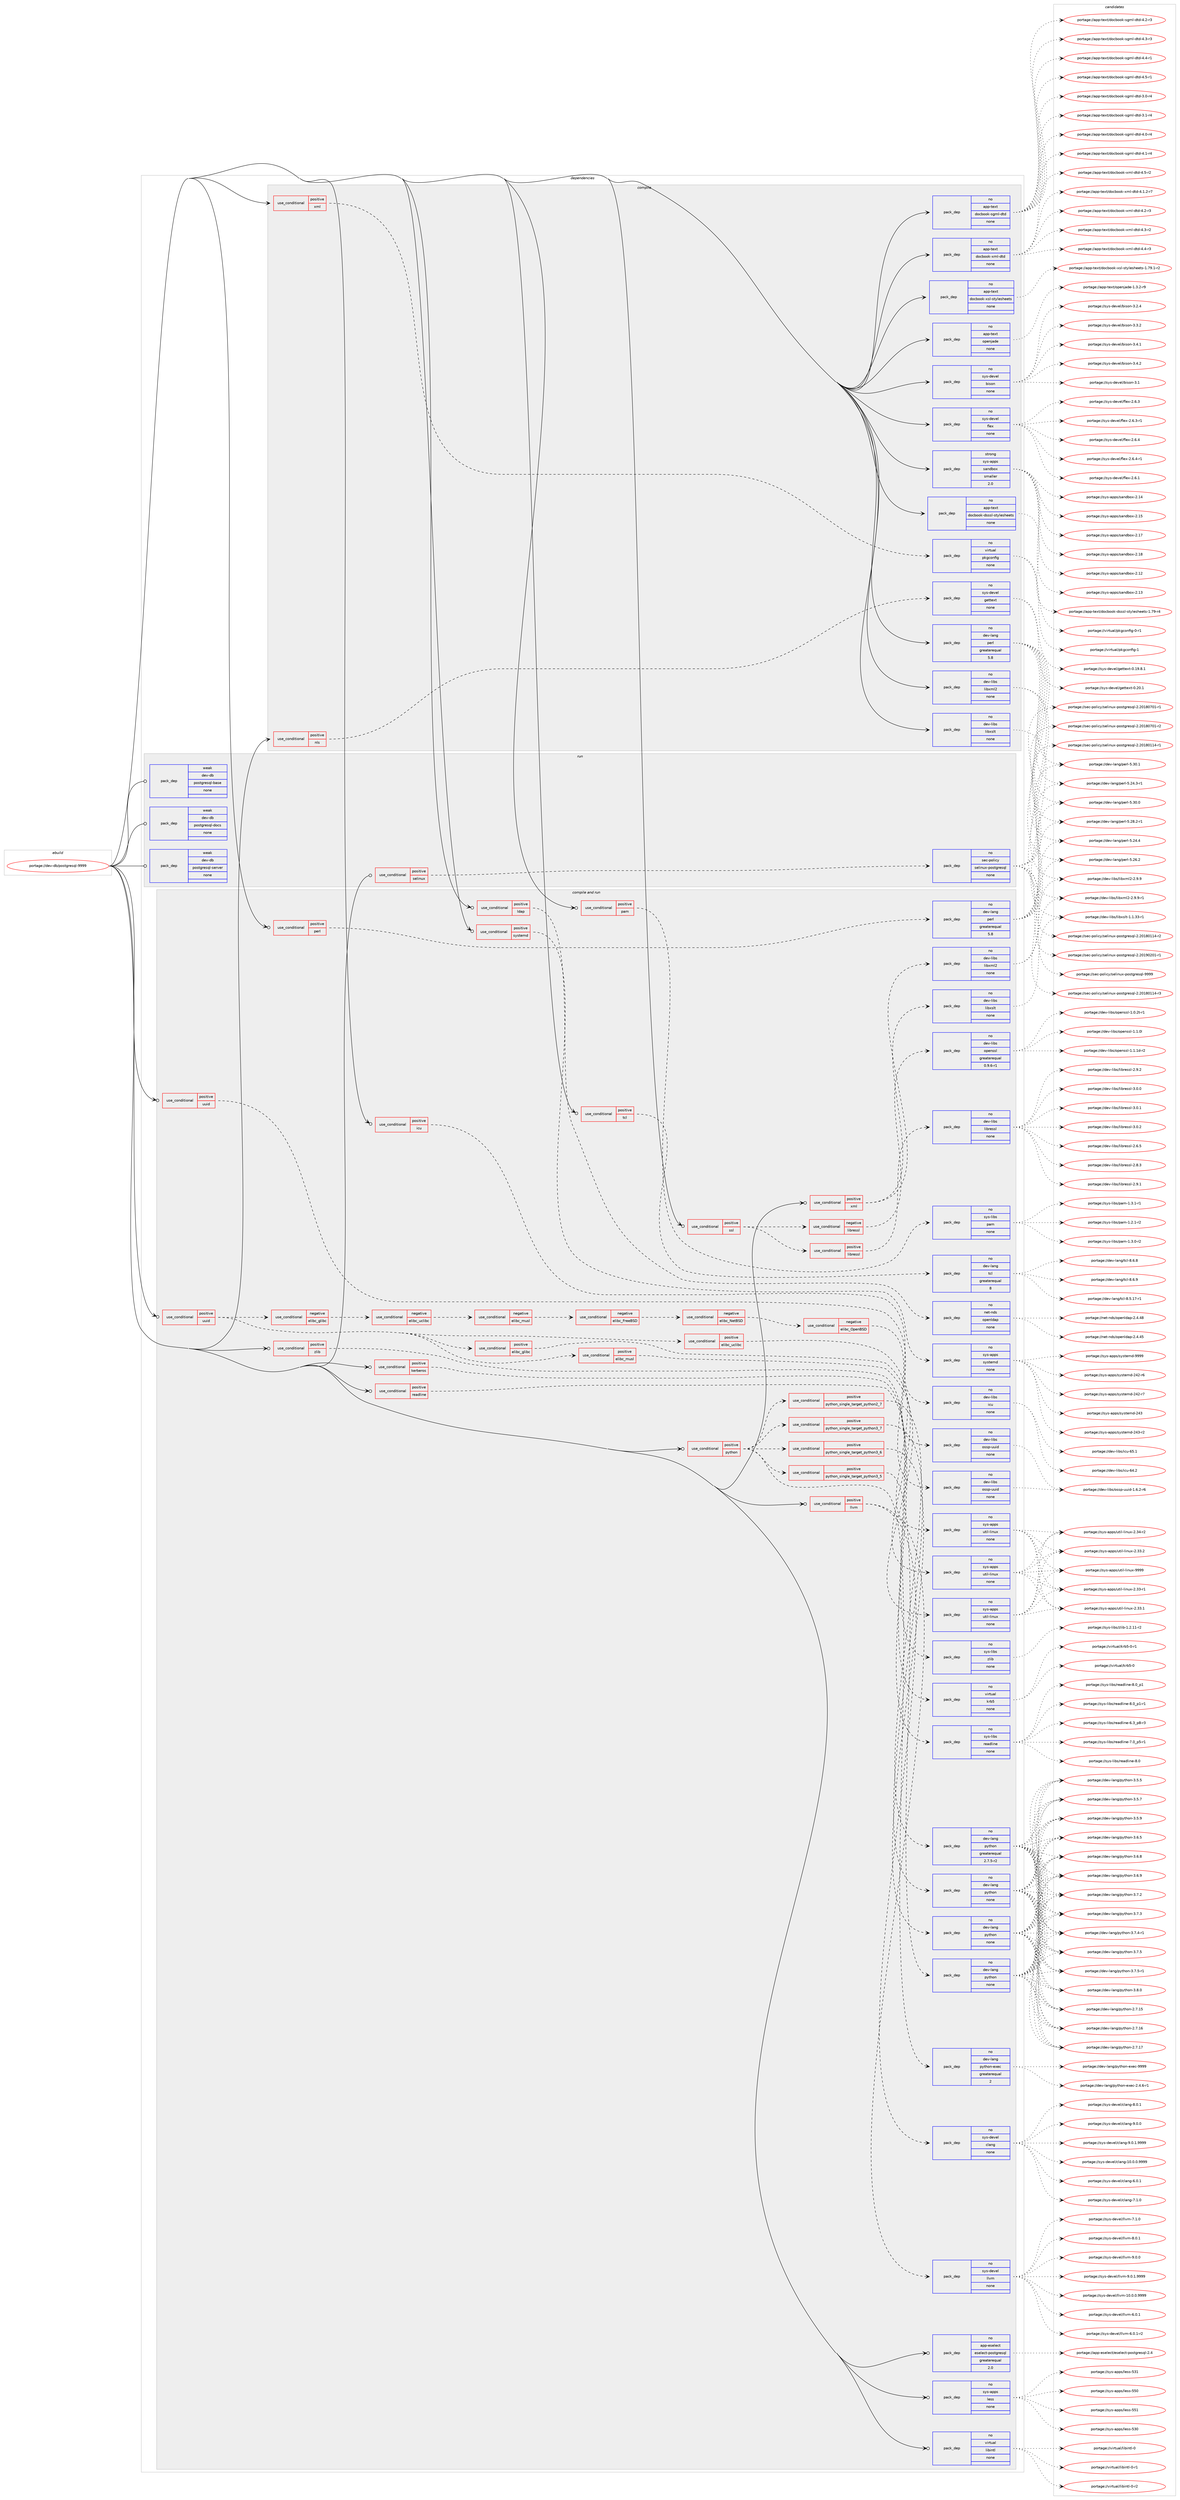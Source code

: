 digraph prolog {

# *************
# Graph options
# *************

newrank=true;
concentrate=true;
compound=true;
graph [rankdir=LR,fontname=Helvetica,fontsize=10,ranksep=1.5];#, ranksep=2.5, nodesep=0.2];
edge  [arrowhead=vee];
node  [fontname=Helvetica,fontsize=10];

# **********
# The ebuild
# **********

subgraph cluster_leftcol {
color=gray;
rank=same;
label=<<i>ebuild</i>>;
id [label="portage://dev-db/postgresql-9999", color=red, width=4, href="../dev-db/postgresql-9999.svg"];
}

# ****************
# The dependencies
# ****************

subgraph cluster_midcol {
color=gray;
label=<<i>dependencies</i>>;
subgraph cluster_compile {
fillcolor="#eeeeee";
style=filled;
label=<<i>compile</i>>;
subgraph cond13599 {
dependency58502 [label=<<TABLE BORDER="0" CELLBORDER="1" CELLSPACING="0" CELLPADDING="4"><TR><TD ROWSPAN="3" CELLPADDING="10">use_conditional</TD></TR><TR><TD>positive</TD></TR><TR><TD>nls</TD></TR></TABLE>>, shape=none, color=red];
subgraph pack43624 {
dependency58503 [label=<<TABLE BORDER="0" CELLBORDER="1" CELLSPACING="0" CELLPADDING="4" WIDTH="220"><TR><TD ROWSPAN="6" CELLPADDING="30">pack_dep</TD></TR><TR><TD WIDTH="110">no</TD></TR><TR><TD>sys-devel</TD></TR><TR><TD>gettext</TD></TR><TR><TD>none</TD></TR><TR><TD></TD></TR></TABLE>>, shape=none, color=blue];
}
dependency58502:e -> dependency58503:w [weight=20,style="dashed",arrowhead="vee"];
}
id:e -> dependency58502:w [weight=20,style="solid",arrowhead="vee"];
subgraph cond13600 {
dependency58504 [label=<<TABLE BORDER="0" CELLBORDER="1" CELLSPACING="0" CELLPADDING="4"><TR><TD ROWSPAN="3" CELLPADDING="10">use_conditional</TD></TR><TR><TD>positive</TD></TR><TR><TD>xml</TD></TR></TABLE>>, shape=none, color=red];
subgraph pack43625 {
dependency58505 [label=<<TABLE BORDER="0" CELLBORDER="1" CELLSPACING="0" CELLPADDING="4" WIDTH="220"><TR><TD ROWSPAN="6" CELLPADDING="30">pack_dep</TD></TR><TR><TD WIDTH="110">no</TD></TR><TR><TD>virtual</TD></TR><TR><TD>pkgconfig</TD></TR><TR><TD>none</TD></TR><TR><TD></TD></TR></TABLE>>, shape=none, color=blue];
}
dependency58504:e -> dependency58505:w [weight=20,style="dashed",arrowhead="vee"];
}
id:e -> dependency58504:w [weight=20,style="solid",arrowhead="vee"];
subgraph pack43626 {
dependency58506 [label=<<TABLE BORDER="0" CELLBORDER="1" CELLSPACING="0" CELLPADDING="4" WIDTH="220"><TR><TD ROWSPAN="6" CELLPADDING="30">pack_dep</TD></TR><TR><TD WIDTH="110">no</TD></TR><TR><TD>app-text</TD></TR><TR><TD>docbook-dsssl-stylesheets</TD></TR><TR><TD>none</TD></TR><TR><TD></TD></TR></TABLE>>, shape=none, color=blue];
}
id:e -> dependency58506:w [weight=20,style="solid",arrowhead="vee"];
subgraph pack43627 {
dependency58507 [label=<<TABLE BORDER="0" CELLBORDER="1" CELLSPACING="0" CELLPADDING="4" WIDTH="220"><TR><TD ROWSPAN="6" CELLPADDING="30">pack_dep</TD></TR><TR><TD WIDTH="110">no</TD></TR><TR><TD>app-text</TD></TR><TR><TD>docbook-sgml-dtd</TD></TR><TR><TD>none</TD></TR><TR><TD></TD></TR></TABLE>>, shape=none, color=blue];
}
id:e -> dependency58507:w [weight=20,style="solid",arrowhead="vee"];
subgraph pack43628 {
dependency58508 [label=<<TABLE BORDER="0" CELLBORDER="1" CELLSPACING="0" CELLPADDING="4" WIDTH="220"><TR><TD ROWSPAN="6" CELLPADDING="30">pack_dep</TD></TR><TR><TD WIDTH="110">no</TD></TR><TR><TD>app-text</TD></TR><TR><TD>docbook-xml-dtd</TD></TR><TR><TD>none</TD></TR><TR><TD></TD></TR></TABLE>>, shape=none, color=blue];
}
id:e -> dependency58508:w [weight=20,style="solid",arrowhead="vee"];
subgraph pack43629 {
dependency58509 [label=<<TABLE BORDER="0" CELLBORDER="1" CELLSPACING="0" CELLPADDING="4" WIDTH="220"><TR><TD ROWSPAN="6" CELLPADDING="30">pack_dep</TD></TR><TR><TD WIDTH="110">no</TD></TR><TR><TD>app-text</TD></TR><TR><TD>docbook-xsl-stylesheets</TD></TR><TR><TD>none</TD></TR><TR><TD></TD></TR></TABLE>>, shape=none, color=blue];
}
id:e -> dependency58509:w [weight=20,style="solid",arrowhead="vee"];
subgraph pack43630 {
dependency58510 [label=<<TABLE BORDER="0" CELLBORDER="1" CELLSPACING="0" CELLPADDING="4" WIDTH="220"><TR><TD ROWSPAN="6" CELLPADDING="30">pack_dep</TD></TR><TR><TD WIDTH="110">no</TD></TR><TR><TD>app-text</TD></TR><TR><TD>openjade</TD></TR><TR><TD>none</TD></TR><TR><TD></TD></TR></TABLE>>, shape=none, color=blue];
}
id:e -> dependency58510:w [weight=20,style="solid",arrowhead="vee"];
subgraph pack43631 {
dependency58511 [label=<<TABLE BORDER="0" CELLBORDER="1" CELLSPACING="0" CELLPADDING="4" WIDTH="220"><TR><TD ROWSPAN="6" CELLPADDING="30">pack_dep</TD></TR><TR><TD WIDTH="110">no</TD></TR><TR><TD>dev-lang</TD></TR><TR><TD>perl</TD></TR><TR><TD>greaterequal</TD></TR><TR><TD>5.8</TD></TR></TABLE>>, shape=none, color=blue];
}
id:e -> dependency58511:w [weight=20,style="solid",arrowhead="vee"];
subgraph pack43632 {
dependency58512 [label=<<TABLE BORDER="0" CELLBORDER="1" CELLSPACING="0" CELLPADDING="4" WIDTH="220"><TR><TD ROWSPAN="6" CELLPADDING="30">pack_dep</TD></TR><TR><TD WIDTH="110">no</TD></TR><TR><TD>dev-libs</TD></TR><TR><TD>libxml2</TD></TR><TR><TD>none</TD></TR><TR><TD></TD></TR></TABLE>>, shape=none, color=blue];
}
id:e -> dependency58512:w [weight=20,style="solid",arrowhead="vee"];
subgraph pack43633 {
dependency58513 [label=<<TABLE BORDER="0" CELLBORDER="1" CELLSPACING="0" CELLPADDING="4" WIDTH="220"><TR><TD ROWSPAN="6" CELLPADDING="30">pack_dep</TD></TR><TR><TD WIDTH="110">no</TD></TR><TR><TD>dev-libs</TD></TR><TR><TD>libxslt</TD></TR><TR><TD>none</TD></TR><TR><TD></TD></TR></TABLE>>, shape=none, color=blue];
}
id:e -> dependency58513:w [weight=20,style="solid",arrowhead="vee"];
subgraph pack43634 {
dependency58514 [label=<<TABLE BORDER="0" CELLBORDER="1" CELLSPACING="0" CELLPADDING="4" WIDTH="220"><TR><TD ROWSPAN="6" CELLPADDING="30">pack_dep</TD></TR><TR><TD WIDTH="110">no</TD></TR><TR><TD>sys-devel</TD></TR><TR><TD>bison</TD></TR><TR><TD>none</TD></TR><TR><TD></TD></TR></TABLE>>, shape=none, color=blue];
}
id:e -> dependency58514:w [weight=20,style="solid",arrowhead="vee"];
subgraph pack43635 {
dependency58515 [label=<<TABLE BORDER="0" CELLBORDER="1" CELLSPACING="0" CELLPADDING="4" WIDTH="220"><TR><TD ROWSPAN="6" CELLPADDING="30">pack_dep</TD></TR><TR><TD WIDTH="110">no</TD></TR><TR><TD>sys-devel</TD></TR><TR><TD>flex</TD></TR><TR><TD>none</TD></TR><TR><TD></TD></TR></TABLE>>, shape=none, color=blue];
}
id:e -> dependency58515:w [weight=20,style="solid",arrowhead="vee"];
subgraph pack43636 {
dependency58516 [label=<<TABLE BORDER="0" CELLBORDER="1" CELLSPACING="0" CELLPADDING="4" WIDTH="220"><TR><TD ROWSPAN="6" CELLPADDING="30">pack_dep</TD></TR><TR><TD WIDTH="110">strong</TD></TR><TR><TD>sys-apps</TD></TR><TR><TD>sandbox</TD></TR><TR><TD>smaller</TD></TR><TR><TD>2.0</TD></TR></TABLE>>, shape=none, color=blue];
}
id:e -> dependency58516:w [weight=20,style="solid",arrowhead="vee"];
}
subgraph cluster_compileandrun {
fillcolor="#eeeeee";
style=filled;
label=<<i>compile and run</i>>;
subgraph cond13601 {
dependency58517 [label=<<TABLE BORDER="0" CELLBORDER="1" CELLSPACING="0" CELLPADDING="4"><TR><TD ROWSPAN="3" CELLPADDING="10">use_conditional</TD></TR><TR><TD>positive</TD></TR><TR><TD>icu</TD></TR></TABLE>>, shape=none, color=red];
subgraph pack43637 {
dependency58518 [label=<<TABLE BORDER="0" CELLBORDER="1" CELLSPACING="0" CELLPADDING="4" WIDTH="220"><TR><TD ROWSPAN="6" CELLPADDING="30">pack_dep</TD></TR><TR><TD WIDTH="110">no</TD></TR><TR><TD>dev-libs</TD></TR><TR><TD>icu</TD></TR><TR><TD>none</TD></TR><TR><TD></TD></TR></TABLE>>, shape=none, color=blue];
}
dependency58517:e -> dependency58518:w [weight=20,style="dashed",arrowhead="vee"];
}
id:e -> dependency58517:w [weight=20,style="solid",arrowhead="odotvee"];
subgraph cond13602 {
dependency58519 [label=<<TABLE BORDER="0" CELLBORDER="1" CELLSPACING="0" CELLPADDING="4"><TR><TD ROWSPAN="3" CELLPADDING="10">use_conditional</TD></TR><TR><TD>positive</TD></TR><TR><TD>kerberos</TD></TR></TABLE>>, shape=none, color=red];
subgraph pack43638 {
dependency58520 [label=<<TABLE BORDER="0" CELLBORDER="1" CELLSPACING="0" CELLPADDING="4" WIDTH="220"><TR><TD ROWSPAN="6" CELLPADDING="30">pack_dep</TD></TR><TR><TD WIDTH="110">no</TD></TR><TR><TD>virtual</TD></TR><TR><TD>krb5</TD></TR><TR><TD>none</TD></TR><TR><TD></TD></TR></TABLE>>, shape=none, color=blue];
}
dependency58519:e -> dependency58520:w [weight=20,style="dashed",arrowhead="vee"];
}
id:e -> dependency58519:w [weight=20,style="solid",arrowhead="odotvee"];
subgraph cond13603 {
dependency58521 [label=<<TABLE BORDER="0" CELLBORDER="1" CELLSPACING="0" CELLPADDING="4"><TR><TD ROWSPAN="3" CELLPADDING="10">use_conditional</TD></TR><TR><TD>positive</TD></TR><TR><TD>ldap</TD></TR></TABLE>>, shape=none, color=red];
subgraph pack43639 {
dependency58522 [label=<<TABLE BORDER="0" CELLBORDER="1" CELLSPACING="0" CELLPADDING="4" WIDTH="220"><TR><TD ROWSPAN="6" CELLPADDING="30">pack_dep</TD></TR><TR><TD WIDTH="110">no</TD></TR><TR><TD>net-nds</TD></TR><TR><TD>openldap</TD></TR><TR><TD>none</TD></TR><TR><TD></TD></TR></TABLE>>, shape=none, color=blue];
}
dependency58521:e -> dependency58522:w [weight=20,style="dashed",arrowhead="vee"];
}
id:e -> dependency58521:w [weight=20,style="solid",arrowhead="odotvee"];
subgraph cond13604 {
dependency58523 [label=<<TABLE BORDER="0" CELLBORDER="1" CELLSPACING="0" CELLPADDING="4"><TR><TD ROWSPAN="3" CELLPADDING="10">use_conditional</TD></TR><TR><TD>positive</TD></TR><TR><TD>llvm</TD></TR></TABLE>>, shape=none, color=red];
subgraph pack43640 {
dependency58524 [label=<<TABLE BORDER="0" CELLBORDER="1" CELLSPACING="0" CELLPADDING="4" WIDTH="220"><TR><TD ROWSPAN="6" CELLPADDING="30">pack_dep</TD></TR><TR><TD WIDTH="110">no</TD></TR><TR><TD>sys-devel</TD></TR><TR><TD>llvm</TD></TR><TR><TD>none</TD></TR><TR><TD></TD></TR></TABLE>>, shape=none, color=blue];
}
dependency58523:e -> dependency58524:w [weight=20,style="dashed",arrowhead="vee"];
subgraph pack43641 {
dependency58525 [label=<<TABLE BORDER="0" CELLBORDER="1" CELLSPACING="0" CELLPADDING="4" WIDTH="220"><TR><TD ROWSPAN="6" CELLPADDING="30">pack_dep</TD></TR><TR><TD WIDTH="110">no</TD></TR><TR><TD>sys-devel</TD></TR><TR><TD>clang</TD></TR><TR><TD>none</TD></TR><TR><TD></TD></TR></TABLE>>, shape=none, color=blue];
}
dependency58523:e -> dependency58525:w [weight=20,style="dashed",arrowhead="vee"];
}
id:e -> dependency58523:w [weight=20,style="solid",arrowhead="odotvee"];
subgraph cond13605 {
dependency58526 [label=<<TABLE BORDER="0" CELLBORDER="1" CELLSPACING="0" CELLPADDING="4"><TR><TD ROWSPAN="3" CELLPADDING="10">use_conditional</TD></TR><TR><TD>positive</TD></TR><TR><TD>pam</TD></TR></TABLE>>, shape=none, color=red];
subgraph pack43642 {
dependency58527 [label=<<TABLE BORDER="0" CELLBORDER="1" CELLSPACING="0" CELLPADDING="4" WIDTH="220"><TR><TD ROWSPAN="6" CELLPADDING="30">pack_dep</TD></TR><TR><TD WIDTH="110">no</TD></TR><TR><TD>sys-libs</TD></TR><TR><TD>pam</TD></TR><TR><TD>none</TD></TR><TR><TD></TD></TR></TABLE>>, shape=none, color=blue];
}
dependency58526:e -> dependency58527:w [weight=20,style="dashed",arrowhead="vee"];
}
id:e -> dependency58526:w [weight=20,style="solid",arrowhead="odotvee"];
subgraph cond13606 {
dependency58528 [label=<<TABLE BORDER="0" CELLBORDER="1" CELLSPACING="0" CELLPADDING="4"><TR><TD ROWSPAN="3" CELLPADDING="10">use_conditional</TD></TR><TR><TD>positive</TD></TR><TR><TD>perl</TD></TR></TABLE>>, shape=none, color=red];
subgraph pack43643 {
dependency58529 [label=<<TABLE BORDER="0" CELLBORDER="1" CELLSPACING="0" CELLPADDING="4" WIDTH="220"><TR><TD ROWSPAN="6" CELLPADDING="30">pack_dep</TD></TR><TR><TD WIDTH="110">no</TD></TR><TR><TD>dev-lang</TD></TR><TR><TD>perl</TD></TR><TR><TD>greaterequal</TD></TR><TR><TD>5.8</TD></TR></TABLE>>, shape=none, color=blue];
}
dependency58528:e -> dependency58529:w [weight=20,style="dashed",arrowhead="vee"];
}
id:e -> dependency58528:w [weight=20,style="solid",arrowhead="odotvee"];
subgraph cond13607 {
dependency58530 [label=<<TABLE BORDER="0" CELLBORDER="1" CELLSPACING="0" CELLPADDING="4"><TR><TD ROWSPAN="3" CELLPADDING="10">use_conditional</TD></TR><TR><TD>positive</TD></TR><TR><TD>python</TD></TR></TABLE>>, shape=none, color=red];
subgraph cond13608 {
dependency58531 [label=<<TABLE BORDER="0" CELLBORDER="1" CELLSPACING="0" CELLPADDING="4"><TR><TD ROWSPAN="3" CELLPADDING="10">use_conditional</TD></TR><TR><TD>positive</TD></TR><TR><TD>python_single_target_python2_7</TD></TR></TABLE>>, shape=none, color=red];
subgraph pack43644 {
dependency58532 [label=<<TABLE BORDER="0" CELLBORDER="1" CELLSPACING="0" CELLPADDING="4" WIDTH="220"><TR><TD ROWSPAN="6" CELLPADDING="30">pack_dep</TD></TR><TR><TD WIDTH="110">no</TD></TR><TR><TD>dev-lang</TD></TR><TR><TD>python</TD></TR><TR><TD>greaterequal</TD></TR><TR><TD>2.7.5-r2</TD></TR></TABLE>>, shape=none, color=blue];
}
dependency58531:e -> dependency58532:w [weight=20,style="dashed",arrowhead="vee"];
}
dependency58530:e -> dependency58531:w [weight=20,style="dashed",arrowhead="vee"];
subgraph cond13609 {
dependency58533 [label=<<TABLE BORDER="0" CELLBORDER="1" CELLSPACING="0" CELLPADDING="4"><TR><TD ROWSPAN="3" CELLPADDING="10">use_conditional</TD></TR><TR><TD>positive</TD></TR><TR><TD>python_single_target_python3_5</TD></TR></TABLE>>, shape=none, color=red];
subgraph pack43645 {
dependency58534 [label=<<TABLE BORDER="0" CELLBORDER="1" CELLSPACING="0" CELLPADDING="4" WIDTH="220"><TR><TD ROWSPAN="6" CELLPADDING="30">pack_dep</TD></TR><TR><TD WIDTH="110">no</TD></TR><TR><TD>dev-lang</TD></TR><TR><TD>python</TD></TR><TR><TD>none</TD></TR><TR><TD></TD></TR></TABLE>>, shape=none, color=blue];
}
dependency58533:e -> dependency58534:w [weight=20,style="dashed",arrowhead="vee"];
}
dependency58530:e -> dependency58533:w [weight=20,style="dashed",arrowhead="vee"];
subgraph cond13610 {
dependency58535 [label=<<TABLE BORDER="0" CELLBORDER="1" CELLSPACING="0" CELLPADDING="4"><TR><TD ROWSPAN="3" CELLPADDING="10">use_conditional</TD></TR><TR><TD>positive</TD></TR><TR><TD>python_single_target_python3_6</TD></TR></TABLE>>, shape=none, color=red];
subgraph pack43646 {
dependency58536 [label=<<TABLE BORDER="0" CELLBORDER="1" CELLSPACING="0" CELLPADDING="4" WIDTH="220"><TR><TD ROWSPAN="6" CELLPADDING="30">pack_dep</TD></TR><TR><TD WIDTH="110">no</TD></TR><TR><TD>dev-lang</TD></TR><TR><TD>python</TD></TR><TR><TD>none</TD></TR><TR><TD></TD></TR></TABLE>>, shape=none, color=blue];
}
dependency58535:e -> dependency58536:w [weight=20,style="dashed",arrowhead="vee"];
}
dependency58530:e -> dependency58535:w [weight=20,style="dashed",arrowhead="vee"];
subgraph cond13611 {
dependency58537 [label=<<TABLE BORDER="0" CELLBORDER="1" CELLSPACING="0" CELLPADDING="4"><TR><TD ROWSPAN="3" CELLPADDING="10">use_conditional</TD></TR><TR><TD>positive</TD></TR><TR><TD>python_single_target_python3_7</TD></TR></TABLE>>, shape=none, color=red];
subgraph pack43647 {
dependency58538 [label=<<TABLE BORDER="0" CELLBORDER="1" CELLSPACING="0" CELLPADDING="4" WIDTH="220"><TR><TD ROWSPAN="6" CELLPADDING="30">pack_dep</TD></TR><TR><TD WIDTH="110">no</TD></TR><TR><TD>dev-lang</TD></TR><TR><TD>python</TD></TR><TR><TD>none</TD></TR><TR><TD></TD></TR></TABLE>>, shape=none, color=blue];
}
dependency58537:e -> dependency58538:w [weight=20,style="dashed",arrowhead="vee"];
}
dependency58530:e -> dependency58537:w [weight=20,style="dashed",arrowhead="vee"];
subgraph pack43648 {
dependency58539 [label=<<TABLE BORDER="0" CELLBORDER="1" CELLSPACING="0" CELLPADDING="4" WIDTH="220"><TR><TD ROWSPAN="6" CELLPADDING="30">pack_dep</TD></TR><TR><TD WIDTH="110">no</TD></TR><TR><TD>dev-lang</TD></TR><TR><TD>python-exec</TD></TR><TR><TD>greaterequal</TD></TR><TR><TD>2</TD></TR></TABLE>>, shape=none, color=blue];
}
dependency58530:e -> dependency58539:w [weight=20,style="dashed",arrowhead="vee"];
}
id:e -> dependency58530:w [weight=20,style="solid",arrowhead="odotvee"];
subgraph cond13612 {
dependency58540 [label=<<TABLE BORDER="0" CELLBORDER="1" CELLSPACING="0" CELLPADDING="4"><TR><TD ROWSPAN="3" CELLPADDING="10">use_conditional</TD></TR><TR><TD>positive</TD></TR><TR><TD>readline</TD></TR></TABLE>>, shape=none, color=red];
subgraph pack43649 {
dependency58541 [label=<<TABLE BORDER="0" CELLBORDER="1" CELLSPACING="0" CELLPADDING="4" WIDTH="220"><TR><TD ROWSPAN="6" CELLPADDING="30">pack_dep</TD></TR><TR><TD WIDTH="110">no</TD></TR><TR><TD>sys-libs</TD></TR><TR><TD>readline</TD></TR><TR><TD>none</TD></TR><TR><TD></TD></TR></TABLE>>, shape=none, color=blue];
}
dependency58540:e -> dependency58541:w [weight=20,style="dashed",arrowhead="vee"];
}
id:e -> dependency58540:w [weight=20,style="solid",arrowhead="odotvee"];
subgraph cond13613 {
dependency58542 [label=<<TABLE BORDER="0" CELLBORDER="1" CELLSPACING="0" CELLPADDING="4"><TR><TD ROWSPAN="3" CELLPADDING="10">use_conditional</TD></TR><TR><TD>positive</TD></TR><TR><TD>ssl</TD></TR></TABLE>>, shape=none, color=red];
subgraph cond13614 {
dependency58543 [label=<<TABLE BORDER="0" CELLBORDER="1" CELLSPACING="0" CELLPADDING="4"><TR><TD ROWSPAN="3" CELLPADDING="10">use_conditional</TD></TR><TR><TD>negative</TD></TR><TR><TD>libressl</TD></TR></TABLE>>, shape=none, color=red];
subgraph pack43650 {
dependency58544 [label=<<TABLE BORDER="0" CELLBORDER="1" CELLSPACING="0" CELLPADDING="4" WIDTH="220"><TR><TD ROWSPAN="6" CELLPADDING="30">pack_dep</TD></TR><TR><TD WIDTH="110">no</TD></TR><TR><TD>dev-libs</TD></TR><TR><TD>openssl</TD></TR><TR><TD>greaterequal</TD></TR><TR><TD>0.9.6-r1</TD></TR></TABLE>>, shape=none, color=blue];
}
dependency58543:e -> dependency58544:w [weight=20,style="dashed",arrowhead="vee"];
}
dependency58542:e -> dependency58543:w [weight=20,style="dashed",arrowhead="vee"];
subgraph cond13615 {
dependency58545 [label=<<TABLE BORDER="0" CELLBORDER="1" CELLSPACING="0" CELLPADDING="4"><TR><TD ROWSPAN="3" CELLPADDING="10">use_conditional</TD></TR><TR><TD>positive</TD></TR><TR><TD>libressl</TD></TR></TABLE>>, shape=none, color=red];
subgraph pack43651 {
dependency58546 [label=<<TABLE BORDER="0" CELLBORDER="1" CELLSPACING="0" CELLPADDING="4" WIDTH="220"><TR><TD ROWSPAN="6" CELLPADDING="30">pack_dep</TD></TR><TR><TD WIDTH="110">no</TD></TR><TR><TD>dev-libs</TD></TR><TR><TD>libressl</TD></TR><TR><TD>none</TD></TR><TR><TD></TD></TR></TABLE>>, shape=none, color=blue];
}
dependency58545:e -> dependency58546:w [weight=20,style="dashed",arrowhead="vee"];
}
dependency58542:e -> dependency58545:w [weight=20,style="dashed",arrowhead="vee"];
}
id:e -> dependency58542:w [weight=20,style="solid",arrowhead="odotvee"];
subgraph cond13616 {
dependency58547 [label=<<TABLE BORDER="0" CELLBORDER="1" CELLSPACING="0" CELLPADDING="4"><TR><TD ROWSPAN="3" CELLPADDING="10">use_conditional</TD></TR><TR><TD>positive</TD></TR><TR><TD>systemd</TD></TR></TABLE>>, shape=none, color=red];
subgraph pack43652 {
dependency58548 [label=<<TABLE BORDER="0" CELLBORDER="1" CELLSPACING="0" CELLPADDING="4" WIDTH="220"><TR><TD ROWSPAN="6" CELLPADDING="30">pack_dep</TD></TR><TR><TD WIDTH="110">no</TD></TR><TR><TD>sys-apps</TD></TR><TR><TD>systemd</TD></TR><TR><TD>none</TD></TR><TR><TD></TD></TR></TABLE>>, shape=none, color=blue];
}
dependency58547:e -> dependency58548:w [weight=20,style="dashed",arrowhead="vee"];
}
id:e -> dependency58547:w [weight=20,style="solid",arrowhead="odotvee"];
subgraph cond13617 {
dependency58549 [label=<<TABLE BORDER="0" CELLBORDER="1" CELLSPACING="0" CELLPADDING="4"><TR><TD ROWSPAN="3" CELLPADDING="10">use_conditional</TD></TR><TR><TD>positive</TD></TR><TR><TD>tcl</TD></TR></TABLE>>, shape=none, color=red];
subgraph pack43653 {
dependency58550 [label=<<TABLE BORDER="0" CELLBORDER="1" CELLSPACING="0" CELLPADDING="4" WIDTH="220"><TR><TD ROWSPAN="6" CELLPADDING="30">pack_dep</TD></TR><TR><TD WIDTH="110">no</TD></TR><TR><TD>dev-lang</TD></TR><TR><TD>tcl</TD></TR><TR><TD>greaterequal</TD></TR><TR><TD>8</TD></TR></TABLE>>, shape=none, color=blue];
}
dependency58549:e -> dependency58550:w [weight=20,style="dashed",arrowhead="vee"];
}
id:e -> dependency58549:w [weight=20,style="solid",arrowhead="odotvee"];
subgraph cond13618 {
dependency58551 [label=<<TABLE BORDER="0" CELLBORDER="1" CELLSPACING="0" CELLPADDING="4"><TR><TD ROWSPAN="3" CELLPADDING="10">use_conditional</TD></TR><TR><TD>positive</TD></TR><TR><TD>uuid</TD></TR></TABLE>>, shape=none, color=red];
subgraph cond13619 {
dependency58552 [label=<<TABLE BORDER="0" CELLBORDER="1" CELLSPACING="0" CELLPADDING="4"><TR><TD ROWSPAN="3" CELLPADDING="10">use_conditional</TD></TR><TR><TD>positive</TD></TR><TR><TD>elibc_glibc</TD></TR></TABLE>>, shape=none, color=red];
subgraph pack43654 {
dependency58553 [label=<<TABLE BORDER="0" CELLBORDER="1" CELLSPACING="0" CELLPADDING="4" WIDTH="220"><TR><TD ROWSPAN="6" CELLPADDING="30">pack_dep</TD></TR><TR><TD WIDTH="110">no</TD></TR><TR><TD>sys-apps</TD></TR><TR><TD>util-linux</TD></TR><TR><TD>none</TD></TR><TR><TD></TD></TR></TABLE>>, shape=none, color=blue];
}
dependency58552:e -> dependency58553:w [weight=20,style="dashed",arrowhead="vee"];
}
dependency58551:e -> dependency58552:w [weight=20,style="dashed",arrowhead="vee"];
subgraph cond13620 {
dependency58554 [label=<<TABLE BORDER="0" CELLBORDER="1" CELLSPACING="0" CELLPADDING="4"><TR><TD ROWSPAN="3" CELLPADDING="10">use_conditional</TD></TR><TR><TD>positive</TD></TR><TR><TD>elibc_uclibc</TD></TR></TABLE>>, shape=none, color=red];
subgraph pack43655 {
dependency58555 [label=<<TABLE BORDER="0" CELLBORDER="1" CELLSPACING="0" CELLPADDING="4" WIDTH="220"><TR><TD ROWSPAN="6" CELLPADDING="30">pack_dep</TD></TR><TR><TD WIDTH="110">no</TD></TR><TR><TD>sys-apps</TD></TR><TR><TD>util-linux</TD></TR><TR><TD>none</TD></TR><TR><TD></TD></TR></TABLE>>, shape=none, color=blue];
}
dependency58554:e -> dependency58555:w [weight=20,style="dashed",arrowhead="vee"];
}
dependency58551:e -> dependency58554:w [weight=20,style="dashed",arrowhead="vee"];
subgraph cond13621 {
dependency58556 [label=<<TABLE BORDER="0" CELLBORDER="1" CELLSPACING="0" CELLPADDING="4"><TR><TD ROWSPAN="3" CELLPADDING="10">use_conditional</TD></TR><TR><TD>positive</TD></TR><TR><TD>elibc_musl</TD></TR></TABLE>>, shape=none, color=red];
subgraph pack43656 {
dependency58557 [label=<<TABLE BORDER="0" CELLBORDER="1" CELLSPACING="0" CELLPADDING="4" WIDTH="220"><TR><TD ROWSPAN="6" CELLPADDING="30">pack_dep</TD></TR><TR><TD WIDTH="110">no</TD></TR><TR><TD>sys-apps</TD></TR><TR><TD>util-linux</TD></TR><TR><TD>none</TD></TR><TR><TD></TD></TR></TABLE>>, shape=none, color=blue];
}
dependency58556:e -> dependency58557:w [weight=20,style="dashed",arrowhead="vee"];
}
dependency58551:e -> dependency58556:w [weight=20,style="dashed",arrowhead="vee"];
subgraph cond13622 {
dependency58558 [label=<<TABLE BORDER="0" CELLBORDER="1" CELLSPACING="0" CELLPADDING="4"><TR><TD ROWSPAN="3" CELLPADDING="10">use_conditional</TD></TR><TR><TD>negative</TD></TR><TR><TD>elibc_glibc</TD></TR></TABLE>>, shape=none, color=red];
subgraph cond13623 {
dependency58559 [label=<<TABLE BORDER="0" CELLBORDER="1" CELLSPACING="0" CELLPADDING="4"><TR><TD ROWSPAN="3" CELLPADDING="10">use_conditional</TD></TR><TR><TD>negative</TD></TR><TR><TD>elibc_uclibc</TD></TR></TABLE>>, shape=none, color=red];
subgraph cond13624 {
dependency58560 [label=<<TABLE BORDER="0" CELLBORDER="1" CELLSPACING="0" CELLPADDING="4"><TR><TD ROWSPAN="3" CELLPADDING="10">use_conditional</TD></TR><TR><TD>negative</TD></TR><TR><TD>elibc_musl</TD></TR></TABLE>>, shape=none, color=red];
subgraph cond13625 {
dependency58561 [label=<<TABLE BORDER="0" CELLBORDER="1" CELLSPACING="0" CELLPADDING="4"><TR><TD ROWSPAN="3" CELLPADDING="10">use_conditional</TD></TR><TR><TD>negative</TD></TR><TR><TD>elibc_FreeBSD</TD></TR></TABLE>>, shape=none, color=red];
subgraph cond13626 {
dependency58562 [label=<<TABLE BORDER="0" CELLBORDER="1" CELLSPACING="0" CELLPADDING="4"><TR><TD ROWSPAN="3" CELLPADDING="10">use_conditional</TD></TR><TR><TD>negative</TD></TR><TR><TD>elibc_NetBSD</TD></TR></TABLE>>, shape=none, color=red];
subgraph cond13627 {
dependency58563 [label=<<TABLE BORDER="0" CELLBORDER="1" CELLSPACING="0" CELLPADDING="4"><TR><TD ROWSPAN="3" CELLPADDING="10">use_conditional</TD></TR><TR><TD>negative</TD></TR><TR><TD>elibc_OpenBSD</TD></TR></TABLE>>, shape=none, color=red];
subgraph pack43657 {
dependency58564 [label=<<TABLE BORDER="0" CELLBORDER="1" CELLSPACING="0" CELLPADDING="4" WIDTH="220"><TR><TD ROWSPAN="6" CELLPADDING="30">pack_dep</TD></TR><TR><TD WIDTH="110">no</TD></TR><TR><TD>dev-libs</TD></TR><TR><TD>ossp-uuid</TD></TR><TR><TD>none</TD></TR><TR><TD></TD></TR></TABLE>>, shape=none, color=blue];
}
dependency58563:e -> dependency58564:w [weight=20,style="dashed",arrowhead="vee"];
}
dependency58562:e -> dependency58563:w [weight=20,style="dashed",arrowhead="vee"];
}
dependency58561:e -> dependency58562:w [weight=20,style="dashed",arrowhead="vee"];
}
dependency58560:e -> dependency58561:w [weight=20,style="dashed",arrowhead="vee"];
}
dependency58559:e -> dependency58560:w [weight=20,style="dashed",arrowhead="vee"];
}
dependency58558:e -> dependency58559:w [weight=20,style="dashed",arrowhead="vee"];
}
dependency58551:e -> dependency58558:w [weight=20,style="dashed",arrowhead="vee"];
}
id:e -> dependency58551:w [weight=20,style="solid",arrowhead="odotvee"];
subgraph cond13628 {
dependency58565 [label=<<TABLE BORDER="0" CELLBORDER="1" CELLSPACING="0" CELLPADDING="4"><TR><TD ROWSPAN="3" CELLPADDING="10">use_conditional</TD></TR><TR><TD>positive</TD></TR><TR><TD>uuid</TD></TR></TABLE>>, shape=none, color=red];
subgraph pack43658 {
dependency58566 [label=<<TABLE BORDER="0" CELLBORDER="1" CELLSPACING="0" CELLPADDING="4" WIDTH="220"><TR><TD ROWSPAN="6" CELLPADDING="30">pack_dep</TD></TR><TR><TD WIDTH="110">no</TD></TR><TR><TD>dev-libs</TD></TR><TR><TD>ossp-uuid</TD></TR><TR><TD>none</TD></TR><TR><TD></TD></TR></TABLE>>, shape=none, color=blue];
}
dependency58565:e -> dependency58566:w [weight=20,style="dashed",arrowhead="vee"];
}
id:e -> dependency58565:w [weight=20,style="solid",arrowhead="odotvee"];
subgraph cond13629 {
dependency58567 [label=<<TABLE BORDER="0" CELLBORDER="1" CELLSPACING="0" CELLPADDING="4"><TR><TD ROWSPAN="3" CELLPADDING="10">use_conditional</TD></TR><TR><TD>positive</TD></TR><TR><TD>xml</TD></TR></TABLE>>, shape=none, color=red];
subgraph pack43659 {
dependency58568 [label=<<TABLE BORDER="0" CELLBORDER="1" CELLSPACING="0" CELLPADDING="4" WIDTH="220"><TR><TD ROWSPAN="6" CELLPADDING="30">pack_dep</TD></TR><TR><TD WIDTH="110">no</TD></TR><TR><TD>dev-libs</TD></TR><TR><TD>libxml2</TD></TR><TR><TD>none</TD></TR><TR><TD></TD></TR></TABLE>>, shape=none, color=blue];
}
dependency58567:e -> dependency58568:w [weight=20,style="dashed",arrowhead="vee"];
subgraph pack43660 {
dependency58569 [label=<<TABLE BORDER="0" CELLBORDER="1" CELLSPACING="0" CELLPADDING="4" WIDTH="220"><TR><TD ROWSPAN="6" CELLPADDING="30">pack_dep</TD></TR><TR><TD WIDTH="110">no</TD></TR><TR><TD>dev-libs</TD></TR><TR><TD>libxslt</TD></TR><TR><TD>none</TD></TR><TR><TD></TD></TR></TABLE>>, shape=none, color=blue];
}
dependency58567:e -> dependency58569:w [weight=20,style="dashed",arrowhead="vee"];
}
id:e -> dependency58567:w [weight=20,style="solid",arrowhead="odotvee"];
subgraph cond13630 {
dependency58570 [label=<<TABLE BORDER="0" CELLBORDER="1" CELLSPACING="0" CELLPADDING="4"><TR><TD ROWSPAN="3" CELLPADDING="10">use_conditional</TD></TR><TR><TD>positive</TD></TR><TR><TD>zlib</TD></TR></TABLE>>, shape=none, color=red];
subgraph pack43661 {
dependency58571 [label=<<TABLE BORDER="0" CELLBORDER="1" CELLSPACING="0" CELLPADDING="4" WIDTH="220"><TR><TD ROWSPAN="6" CELLPADDING="30">pack_dep</TD></TR><TR><TD WIDTH="110">no</TD></TR><TR><TD>sys-libs</TD></TR><TR><TD>zlib</TD></TR><TR><TD>none</TD></TR><TR><TD></TD></TR></TABLE>>, shape=none, color=blue];
}
dependency58570:e -> dependency58571:w [weight=20,style="dashed",arrowhead="vee"];
}
id:e -> dependency58570:w [weight=20,style="solid",arrowhead="odotvee"];
subgraph pack43662 {
dependency58572 [label=<<TABLE BORDER="0" CELLBORDER="1" CELLSPACING="0" CELLPADDING="4" WIDTH="220"><TR><TD ROWSPAN="6" CELLPADDING="30">pack_dep</TD></TR><TR><TD WIDTH="110">no</TD></TR><TR><TD>app-eselect</TD></TR><TR><TD>eselect-postgresql</TD></TR><TR><TD>greaterequal</TD></TR><TR><TD>2.0</TD></TR></TABLE>>, shape=none, color=blue];
}
id:e -> dependency58572:w [weight=20,style="solid",arrowhead="odotvee"];
subgraph pack43663 {
dependency58573 [label=<<TABLE BORDER="0" CELLBORDER="1" CELLSPACING="0" CELLPADDING="4" WIDTH="220"><TR><TD ROWSPAN="6" CELLPADDING="30">pack_dep</TD></TR><TR><TD WIDTH="110">no</TD></TR><TR><TD>sys-apps</TD></TR><TR><TD>less</TD></TR><TR><TD>none</TD></TR><TR><TD></TD></TR></TABLE>>, shape=none, color=blue];
}
id:e -> dependency58573:w [weight=20,style="solid",arrowhead="odotvee"];
subgraph pack43664 {
dependency58574 [label=<<TABLE BORDER="0" CELLBORDER="1" CELLSPACING="0" CELLPADDING="4" WIDTH="220"><TR><TD ROWSPAN="6" CELLPADDING="30">pack_dep</TD></TR><TR><TD WIDTH="110">no</TD></TR><TR><TD>virtual</TD></TR><TR><TD>libintl</TD></TR><TR><TD>none</TD></TR><TR><TD></TD></TR></TABLE>>, shape=none, color=blue];
}
id:e -> dependency58574:w [weight=20,style="solid",arrowhead="odotvee"];
}
subgraph cluster_run {
fillcolor="#eeeeee";
style=filled;
label=<<i>run</i>>;
subgraph cond13631 {
dependency58575 [label=<<TABLE BORDER="0" CELLBORDER="1" CELLSPACING="0" CELLPADDING="4"><TR><TD ROWSPAN="3" CELLPADDING="10">use_conditional</TD></TR><TR><TD>positive</TD></TR><TR><TD>selinux</TD></TR></TABLE>>, shape=none, color=red];
subgraph pack43665 {
dependency58576 [label=<<TABLE BORDER="0" CELLBORDER="1" CELLSPACING="0" CELLPADDING="4" WIDTH="220"><TR><TD ROWSPAN="6" CELLPADDING="30">pack_dep</TD></TR><TR><TD WIDTH="110">no</TD></TR><TR><TD>sec-policy</TD></TR><TR><TD>selinux-postgresql</TD></TR><TR><TD>none</TD></TR><TR><TD></TD></TR></TABLE>>, shape=none, color=blue];
}
dependency58575:e -> dependency58576:w [weight=20,style="dashed",arrowhead="vee"];
}
id:e -> dependency58575:w [weight=20,style="solid",arrowhead="odot"];
subgraph pack43666 {
dependency58577 [label=<<TABLE BORDER="0" CELLBORDER="1" CELLSPACING="0" CELLPADDING="4" WIDTH="220"><TR><TD ROWSPAN="6" CELLPADDING="30">pack_dep</TD></TR><TR><TD WIDTH="110">weak</TD></TR><TR><TD>dev-db</TD></TR><TR><TD>postgresql-base</TD></TR><TR><TD>none</TD></TR><TR><TD></TD></TR></TABLE>>, shape=none, color=blue];
}
id:e -> dependency58577:w [weight=20,style="solid",arrowhead="odot"];
subgraph pack43667 {
dependency58578 [label=<<TABLE BORDER="0" CELLBORDER="1" CELLSPACING="0" CELLPADDING="4" WIDTH="220"><TR><TD ROWSPAN="6" CELLPADDING="30">pack_dep</TD></TR><TR><TD WIDTH="110">weak</TD></TR><TR><TD>dev-db</TD></TR><TR><TD>postgresql-docs</TD></TR><TR><TD>none</TD></TR><TR><TD></TD></TR></TABLE>>, shape=none, color=blue];
}
id:e -> dependency58578:w [weight=20,style="solid",arrowhead="odot"];
subgraph pack43668 {
dependency58579 [label=<<TABLE BORDER="0" CELLBORDER="1" CELLSPACING="0" CELLPADDING="4" WIDTH="220"><TR><TD ROWSPAN="6" CELLPADDING="30">pack_dep</TD></TR><TR><TD WIDTH="110">weak</TD></TR><TR><TD>dev-db</TD></TR><TR><TD>postgresql-server</TD></TR><TR><TD>none</TD></TR><TR><TD></TD></TR></TABLE>>, shape=none, color=blue];
}
id:e -> dependency58579:w [weight=20,style="solid",arrowhead="odot"];
}
}

# **************
# The candidates
# **************

subgraph cluster_choices {
rank=same;
color=gray;
label=<<i>candidates</i>>;

subgraph choice43624 {
color=black;
nodesep=1;
choiceportage1151211154510010111810110847103101116116101120116454846495746564649 [label="portage://sys-devel/gettext-0.19.8.1", color=red, width=4,href="../sys-devel/gettext-0.19.8.1.svg"];
choiceportage115121115451001011181011084710310111611610112011645484650484649 [label="portage://sys-devel/gettext-0.20.1", color=red, width=4,href="../sys-devel/gettext-0.20.1.svg"];
dependency58503:e -> choiceportage1151211154510010111810110847103101116116101120116454846495746564649:w [style=dotted,weight="100"];
dependency58503:e -> choiceportage115121115451001011181011084710310111611610112011645484650484649:w [style=dotted,weight="100"];
}
subgraph choice43625 {
color=black;
nodesep=1;
choiceportage11810511411611797108471121071039911111010210510345484511449 [label="portage://virtual/pkgconfig-0-r1", color=red, width=4,href="../virtual/pkgconfig-0-r1.svg"];
choiceportage1181051141161179710847112107103991111101021051034549 [label="portage://virtual/pkgconfig-1", color=red, width=4,href="../virtual/pkgconfig-1.svg"];
dependency58505:e -> choiceportage11810511411611797108471121071039911111010210510345484511449:w [style=dotted,weight="100"];
dependency58505:e -> choiceportage1181051141161179710847112107103991111101021051034549:w [style=dotted,weight="100"];
}
subgraph choice43626 {
color=black;
nodesep=1;
choiceportage9711211245116101120116471001119998111111107451001151151151084511511612110810111510410110111611545494655574511452 [label="portage://app-text/docbook-dsssl-stylesheets-1.79-r4", color=red, width=4,href="../app-text/docbook-dsssl-stylesheets-1.79-r4.svg"];
dependency58506:e -> choiceportage9711211245116101120116471001119998111111107451001151151151084511511612110810111510410110111611545494655574511452:w [style=dotted,weight="100"];
}
subgraph choice43627 {
color=black;
nodesep=1;
choiceportage97112112451161011201164710011199981111111074511510310910845100116100455146484511452 [label="portage://app-text/docbook-sgml-dtd-3.0-r4", color=red, width=4,href="../app-text/docbook-sgml-dtd-3.0-r4.svg"];
choiceportage97112112451161011201164710011199981111111074511510310910845100116100455146494511452 [label="portage://app-text/docbook-sgml-dtd-3.1-r4", color=red, width=4,href="../app-text/docbook-sgml-dtd-3.1-r4.svg"];
choiceportage97112112451161011201164710011199981111111074511510310910845100116100455246484511452 [label="portage://app-text/docbook-sgml-dtd-4.0-r4", color=red, width=4,href="../app-text/docbook-sgml-dtd-4.0-r4.svg"];
choiceportage97112112451161011201164710011199981111111074511510310910845100116100455246494511452 [label="portage://app-text/docbook-sgml-dtd-4.1-r4", color=red, width=4,href="../app-text/docbook-sgml-dtd-4.1-r4.svg"];
choiceportage97112112451161011201164710011199981111111074511510310910845100116100455246504511451 [label="portage://app-text/docbook-sgml-dtd-4.2-r3", color=red, width=4,href="../app-text/docbook-sgml-dtd-4.2-r3.svg"];
choiceportage97112112451161011201164710011199981111111074511510310910845100116100455246514511451 [label="portage://app-text/docbook-sgml-dtd-4.3-r3", color=red, width=4,href="../app-text/docbook-sgml-dtd-4.3-r3.svg"];
choiceportage97112112451161011201164710011199981111111074511510310910845100116100455246524511449 [label="portage://app-text/docbook-sgml-dtd-4.4-r1", color=red, width=4,href="../app-text/docbook-sgml-dtd-4.4-r1.svg"];
choiceportage97112112451161011201164710011199981111111074511510310910845100116100455246534511449 [label="portage://app-text/docbook-sgml-dtd-4.5-r1", color=red, width=4,href="../app-text/docbook-sgml-dtd-4.5-r1.svg"];
dependency58507:e -> choiceportage97112112451161011201164710011199981111111074511510310910845100116100455146484511452:w [style=dotted,weight="100"];
dependency58507:e -> choiceportage97112112451161011201164710011199981111111074511510310910845100116100455146494511452:w [style=dotted,weight="100"];
dependency58507:e -> choiceportage97112112451161011201164710011199981111111074511510310910845100116100455246484511452:w [style=dotted,weight="100"];
dependency58507:e -> choiceportage97112112451161011201164710011199981111111074511510310910845100116100455246494511452:w [style=dotted,weight="100"];
dependency58507:e -> choiceportage97112112451161011201164710011199981111111074511510310910845100116100455246504511451:w [style=dotted,weight="100"];
dependency58507:e -> choiceportage97112112451161011201164710011199981111111074511510310910845100116100455246514511451:w [style=dotted,weight="100"];
dependency58507:e -> choiceportage97112112451161011201164710011199981111111074511510310910845100116100455246524511449:w [style=dotted,weight="100"];
dependency58507:e -> choiceportage97112112451161011201164710011199981111111074511510310910845100116100455246534511449:w [style=dotted,weight="100"];
}
subgraph choice43628 {
color=black;
nodesep=1;
choiceportage971121124511610112011647100111999811111110745120109108451001161004552464946504511455 [label="portage://app-text/docbook-xml-dtd-4.1.2-r7", color=red, width=4,href="../app-text/docbook-xml-dtd-4.1.2-r7.svg"];
choiceportage97112112451161011201164710011199981111111074512010910845100116100455246504511451 [label="portage://app-text/docbook-xml-dtd-4.2-r3", color=red, width=4,href="../app-text/docbook-xml-dtd-4.2-r3.svg"];
choiceportage97112112451161011201164710011199981111111074512010910845100116100455246514511450 [label="portage://app-text/docbook-xml-dtd-4.3-r2", color=red, width=4,href="../app-text/docbook-xml-dtd-4.3-r2.svg"];
choiceportage97112112451161011201164710011199981111111074512010910845100116100455246524511451 [label="portage://app-text/docbook-xml-dtd-4.4-r3", color=red, width=4,href="../app-text/docbook-xml-dtd-4.4-r3.svg"];
choiceportage97112112451161011201164710011199981111111074512010910845100116100455246534511450 [label="portage://app-text/docbook-xml-dtd-4.5-r2", color=red, width=4,href="../app-text/docbook-xml-dtd-4.5-r2.svg"];
dependency58508:e -> choiceportage971121124511610112011647100111999811111110745120109108451001161004552464946504511455:w [style=dotted,weight="100"];
dependency58508:e -> choiceportage97112112451161011201164710011199981111111074512010910845100116100455246504511451:w [style=dotted,weight="100"];
dependency58508:e -> choiceportage97112112451161011201164710011199981111111074512010910845100116100455246514511450:w [style=dotted,weight="100"];
dependency58508:e -> choiceportage97112112451161011201164710011199981111111074512010910845100116100455246524511451:w [style=dotted,weight="100"];
dependency58508:e -> choiceportage97112112451161011201164710011199981111111074512010910845100116100455246534511450:w [style=dotted,weight="100"];
}
subgraph choice43629 {
color=black;
nodesep=1;
choiceportage97112112451161011201164710011199981111111074512011510845115116121108101115104101101116115454946555746494511450 [label="portage://app-text/docbook-xsl-stylesheets-1.79.1-r2", color=red, width=4,href="../app-text/docbook-xsl-stylesheets-1.79.1-r2.svg"];
dependency58509:e -> choiceportage97112112451161011201164710011199981111111074512011510845115116121108101115104101101116115454946555746494511450:w [style=dotted,weight="100"];
}
subgraph choice43630 {
color=black;
nodesep=1;
choiceportage971121124511610112011647111112101110106971001014549465146504511457 [label="portage://app-text/openjade-1.3.2-r9", color=red, width=4,href="../app-text/openjade-1.3.2-r9.svg"];
dependency58510:e -> choiceportage971121124511610112011647111112101110106971001014549465146504511457:w [style=dotted,weight="100"];
}
subgraph choice43631 {
color=black;
nodesep=1;
choiceportage100101118451089711010347112101114108455346505246514511449 [label="portage://dev-lang/perl-5.24.3-r1", color=red, width=4,href="../dev-lang/perl-5.24.3-r1.svg"];
choiceportage10010111845108971101034711210111410845534650524652 [label="portage://dev-lang/perl-5.24.4", color=red, width=4,href="../dev-lang/perl-5.24.4.svg"];
choiceportage10010111845108971101034711210111410845534650544650 [label="portage://dev-lang/perl-5.26.2", color=red, width=4,href="../dev-lang/perl-5.26.2.svg"];
choiceportage100101118451089711010347112101114108455346505646504511449 [label="portage://dev-lang/perl-5.28.2-r1", color=red, width=4,href="../dev-lang/perl-5.28.2-r1.svg"];
choiceportage10010111845108971101034711210111410845534651484648 [label="portage://dev-lang/perl-5.30.0", color=red, width=4,href="../dev-lang/perl-5.30.0.svg"];
choiceportage10010111845108971101034711210111410845534651484649 [label="portage://dev-lang/perl-5.30.1", color=red, width=4,href="../dev-lang/perl-5.30.1.svg"];
dependency58511:e -> choiceportage100101118451089711010347112101114108455346505246514511449:w [style=dotted,weight="100"];
dependency58511:e -> choiceportage10010111845108971101034711210111410845534650524652:w [style=dotted,weight="100"];
dependency58511:e -> choiceportage10010111845108971101034711210111410845534650544650:w [style=dotted,weight="100"];
dependency58511:e -> choiceportage100101118451089711010347112101114108455346505646504511449:w [style=dotted,weight="100"];
dependency58511:e -> choiceportage10010111845108971101034711210111410845534651484648:w [style=dotted,weight="100"];
dependency58511:e -> choiceportage10010111845108971101034711210111410845534651484649:w [style=dotted,weight="100"];
}
subgraph choice43632 {
color=black;
nodesep=1;
choiceportage1001011184510810598115471081059812010910850455046574657 [label="portage://dev-libs/libxml2-2.9.9", color=red, width=4,href="../dev-libs/libxml2-2.9.9.svg"];
choiceportage10010111845108105981154710810598120109108504550465746574511449 [label="portage://dev-libs/libxml2-2.9.9-r1", color=red, width=4,href="../dev-libs/libxml2-2.9.9-r1.svg"];
dependency58512:e -> choiceportage1001011184510810598115471081059812010910850455046574657:w [style=dotted,weight="100"];
dependency58512:e -> choiceportage10010111845108105981154710810598120109108504550465746574511449:w [style=dotted,weight="100"];
}
subgraph choice43633 {
color=black;
nodesep=1;
choiceportage10010111845108105981154710810598120115108116454946494651514511449 [label="portage://dev-libs/libxslt-1.1.33-r1", color=red, width=4,href="../dev-libs/libxslt-1.1.33-r1.svg"];
dependency58513:e -> choiceportage10010111845108105981154710810598120115108116454946494651514511449:w [style=dotted,weight="100"];
}
subgraph choice43634 {
color=black;
nodesep=1;
choiceportage11512111545100101118101108479810511511111045514649 [label="portage://sys-devel/bison-3.1", color=red, width=4,href="../sys-devel/bison-3.1.svg"];
choiceportage115121115451001011181011084798105115111110455146504652 [label="portage://sys-devel/bison-3.2.4", color=red, width=4,href="../sys-devel/bison-3.2.4.svg"];
choiceportage115121115451001011181011084798105115111110455146514650 [label="portage://sys-devel/bison-3.3.2", color=red, width=4,href="../sys-devel/bison-3.3.2.svg"];
choiceportage115121115451001011181011084798105115111110455146524649 [label="portage://sys-devel/bison-3.4.1", color=red, width=4,href="../sys-devel/bison-3.4.1.svg"];
choiceportage115121115451001011181011084798105115111110455146524650 [label="portage://sys-devel/bison-3.4.2", color=red, width=4,href="../sys-devel/bison-3.4.2.svg"];
dependency58514:e -> choiceportage11512111545100101118101108479810511511111045514649:w [style=dotted,weight="100"];
dependency58514:e -> choiceportage115121115451001011181011084798105115111110455146504652:w [style=dotted,weight="100"];
dependency58514:e -> choiceportage115121115451001011181011084798105115111110455146514650:w [style=dotted,weight="100"];
dependency58514:e -> choiceportage115121115451001011181011084798105115111110455146524649:w [style=dotted,weight="100"];
dependency58514:e -> choiceportage115121115451001011181011084798105115111110455146524650:w [style=dotted,weight="100"];
}
subgraph choice43635 {
color=black;
nodesep=1;
choiceportage1151211154510010111810110847102108101120455046544649 [label="portage://sys-devel/flex-2.6.1", color=red, width=4,href="../sys-devel/flex-2.6.1.svg"];
choiceportage1151211154510010111810110847102108101120455046544651 [label="portage://sys-devel/flex-2.6.3", color=red, width=4,href="../sys-devel/flex-2.6.3.svg"];
choiceportage11512111545100101118101108471021081011204550465446514511449 [label="portage://sys-devel/flex-2.6.3-r1", color=red, width=4,href="../sys-devel/flex-2.6.3-r1.svg"];
choiceportage1151211154510010111810110847102108101120455046544652 [label="portage://sys-devel/flex-2.6.4", color=red, width=4,href="../sys-devel/flex-2.6.4.svg"];
choiceportage11512111545100101118101108471021081011204550465446524511449 [label="portage://sys-devel/flex-2.6.4-r1", color=red, width=4,href="../sys-devel/flex-2.6.4-r1.svg"];
dependency58515:e -> choiceportage1151211154510010111810110847102108101120455046544649:w [style=dotted,weight="100"];
dependency58515:e -> choiceportage1151211154510010111810110847102108101120455046544651:w [style=dotted,weight="100"];
dependency58515:e -> choiceportage11512111545100101118101108471021081011204550465446514511449:w [style=dotted,weight="100"];
dependency58515:e -> choiceportage1151211154510010111810110847102108101120455046544652:w [style=dotted,weight="100"];
dependency58515:e -> choiceportage11512111545100101118101108471021081011204550465446524511449:w [style=dotted,weight="100"];
}
subgraph choice43636 {
color=black;
nodesep=1;
choiceportage11512111545971121121154711597110100981111204550464950 [label="portage://sys-apps/sandbox-2.12", color=red, width=4,href="../sys-apps/sandbox-2.12.svg"];
choiceportage11512111545971121121154711597110100981111204550464951 [label="portage://sys-apps/sandbox-2.13", color=red, width=4,href="../sys-apps/sandbox-2.13.svg"];
choiceportage11512111545971121121154711597110100981111204550464952 [label="portage://sys-apps/sandbox-2.14", color=red, width=4,href="../sys-apps/sandbox-2.14.svg"];
choiceportage11512111545971121121154711597110100981111204550464953 [label="portage://sys-apps/sandbox-2.15", color=red, width=4,href="../sys-apps/sandbox-2.15.svg"];
choiceportage11512111545971121121154711597110100981111204550464955 [label="portage://sys-apps/sandbox-2.17", color=red, width=4,href="../sys-apps/sandbox-2.17.svg"];
choiceportage11512111545971121121154711597110100981111204550464956 [label="portage://sys-apps/sandbox-2.18", color=red, width=4,href="../sys-apps/sandbox-2.18.svg"];
dependency58516:e -> choiceportage11512111545971121121154711597110100981111204550464950:w [style=dotted,weight="100"];
dependency58516:e -> choiceportage11512111545971121121154711597110100981111204550464951:w [style=dotted,weight="100"];
dependency58516:e -> choiceportage11512111545971121121154711597110100981111204550464952:w [style=dotted,weight="100"];
dependency58516:e -> choiceportage11512111545971121121154711597110100981111204550464953:w [style=dotted,weight="100"];
dependency58516:e -> choiceportage11512111545971121121154711597110100981111204550464955:w [style=dotted,weight="100"];
dependency58516:e -> choiceportage11512111545971121121154711597110100981111204550464956:w [style=dotted,weight="100"];
}
subgraph choice43637 {
color=black;
nodesep=1;
choiceportage100101118451081059811547105991174554524650 [label="portage://dev-libs/icu-64.2", color=red, width=4,href="../dev-libs/icu-64.2.svg"];
choiceportage100101118451081059811547105991174554534649 [label="portage://dev-libs/icu-65.1", color=red, width=4,href="../dev-libs/icu-65.1.svg"];
dependency58518:e -> choiceportage100101118451081059811547105991174554524650:w [style=dotted,weight="100"];
dependency58518:e -> choiceportage100101118451081059811547105991174554534649:w [style=dotted,weight="100"];
}
subgraph choice43638 {
color=black;
nodesep=1;
choiceportage118105114116117971084710711498534548 [label="portage://virtual/krb5-0", color=red, width=4,href="../virtual/krb5-0.svg"];
choiceportage1181051141161179710847107114985345484511449 [label="portage://virtual/krb5-0-r1", color=red, width=4,href="../virtual/krb5-0-r1.svg"];
dependency58520:e -> choiceportage118105114116117971084710711498534548:w [style=dotted,weight="100"];
dependency58520:e -> choiceportage1181051141161179710847107114985345484511449:w [style=dotted,weight="100"];
}
subgraph choice43639 {
color=black;
nodesep=1;
choiceportage11010111645110100115471111121011101081009711245504652465253 [label="portage://net-nds/openldap-2.4.45", color=red, width=4,href="../net-nds/openldap-2.4.45.svg"];
choiceportage11010111645110100115471111121011101081009711245504652465256 [label="portage://net-nds/openldap-2.4.48", color=red, width=4,href="../net-nds/openldap-2.4.48.svg"];
dependency58522:e -> choiceportage11010111645110100115471111121011101081009711245504652465253:w [style=dotted,weight="100"];
dependency58522:e -> choiceportage11010111645110100115471111121011101081009711245504652465256:w [style=dotted,weight="100"];
}
subgraph choice43640 {
color=black;
nodesep=1;
choiceportage1151211154510010111810110847108108118109454948464846484657575757 [label="portage://sys-devel/llvm-10.0.0.9999", color=red, width=4,href="../sys-devel/llvm-10.0.0.9999.svg"];
choiceportage1151211154510010111810110847108108118109455446484649 [label="portage://sys-devel/llvm-6.0.1", color=red, width=4,href="../sys-devel/llvm-6.0.1.svg"];
choiceportage11512111545100101118101108471081081181094554464846494511450 [label="portage://sys-devel/llvm-6.0.1-r2", color=red, width=4,href="../sys-devel/llvm-6.0.1-r2.svg"];
choiceportage1151211154510010111810110847108108118109455546494648 [label="portage://sys-devel/llvm-7.1.0", color=red, width=4,href="../sys-devel/llvm-7.1.0.svg"];
choiceportage1151211154510010111810110847108108118109455646484649 [label="portage://sys-devel/llvm-8.0.1", color=red, width=4,href="../sys-devel/llvm-8.0.1.svg"];
choiceportage1151211154510010111810110847108108118109455746484648 [label="portage://sys-devel/llvm-9.0.0", color=red, width=4,href="../sys-devel/llvm-9.0.0.svg"];
choiceportage11512111545100101118101108471081081181094557464846494657575757 [label="portage://sys-devel/llvm-9.0.1.9999", color=red, width=4,href="../sys-devel/llvm-9.0.1.9999.svg"];
dependency58524:e -> choiceportage1151211154510010111810110847108108118109454948464846484657575757:w [style=dotted,weight="100"];
dependency58524:e -> choiceportage1151211154510010111810110847108108118109455446484649:w [style=dotted,weight="100"];
dependency58524:e -> choiceportage11512111545100101118101108471081081181094554464846494511450:w [style=dotted,weight="100"];
dependency58524:e -> choiceportage1151211154510010111810110847108108118109455546494648:w [style=dotted,weight="100"];
dependency58524:e -> choiceportage1151211154510010111810110847108108118109455646484649:w [style=dotted,weight="100"];
dependency58524:e -> choiceportage1151211154510010111810110847108108118109455746484648:w [style=dotted,weight="100"];
dependency58524:e -> choiceportage11512111545100101118101108471081081181094557464846494657575757:w [style=dotted,weight="100"];
}
subgraph choice43641 {
color=black;
nodesep=1;
choiceportage11512111545100101118101108479910897110103454948464846484657575757 [label="portage://sys-devel/clang-10.0.0.9999", color=red, width=4,href="../sys-devel/clang-10.0.0.9999.svg"];
choiceportage11512111545100101118101108479910897110103455446484649 [label="portage://sys-devel/clang-6.0.1", color=red, width=4,href="../sys-devel/clang-6.0.1.svg"];
choiceportage11512111545100101118101108479910897110103455546494648 [label="portage://sys-devel/clang-7.1.0", color=red, width=4,href="../sys-devel/clang-7.1.0.svg"];
choiceportage11512111545100101118101108479910897110103455646484649 [label="portage://sys-devel/clang-8.0.1", color=red, width=4,href="../sys-devel/clang-8.0.1.svg"];
choiceportage11512111545100101118101108479910897110103455746484648 [label="portage://sys-devel/clang-9.0.0", color=red, width=4,href="../sys-devel/clang-9.0.0.svg"];
choiceportage115121115451001011181011084799108971101034557464846494657575757 [label="portage://sys-devel/clang-9.0.1.9999", color=red, width=4,href="../sys-devel/clang-9.0.1.9999.svg"];
dependency58525:e -> choiceportage11512111545100101118101108479910897110103454948464846484657575757:w [style=dotted,weight="100"];
dependency58525:e -> choiceportage11512111545100101118101108479910897110103455446484649:w [style=dotted,weight="100"];
dependency58525:e -> choiceportage11512111545100101118101108479910897110103455546494648:w [style=dotted,weight="100"];
dependency58525:e -> choiceportage11512111545100101118101108479910897110103455646484649:w [style=dotted,weight="100"];
dependency58525:e -> choiceportage11512111545100101118101108479910897110103455746484648:w [style=dotted,weight="100"];
dependency58525:e -> choiceportage115121115451001011181011084799108971101034557464846494657575757:w [style=dotted,weight="100"];
}
subgraph choice43642 {
color=black;
nodesep=1;
choiceportage115121115451081059811547112971094549465046494511450 [label="portage://sys-libs/pam-1.2.1-r2", color=red, width=4,href="../sys-libs/pam-1.2.1-r2.svg"];
choiceportage115121115451081059811547112971094549465146484511450 [label="portage://sys-libs/pam-1.3.0-r2", color=red, width=4,href="../sys-libs/pam-1.3.0-r2.svg"];
choiceportage115121115451081059811547112971094549465146494511449 [label="portage://sys-libs/pam-1.3.1-r1", color=red, width=4,href="../sys-libs/pam-1.3.1-r1.svg"];
dependency58527:e -> choiceportage115121115451081059811547112971094549465046494511450:w [style=dotted,weight="100"];
dependency58527:e -> choiceportage115121115451081059811547112971094549465146484511450:w [style=dotted,weight="100"];
dependency58527:e -> choiceportage115121115451081059811547112971094549465146494511449:w [style=dotted,weight="100"];
}
subgraph choice43643 {
color=black;
nodesep=1;
choiceportage100101118451089711010347112101114108455346505246514511449 [label="portage://dev-lang/perl-5.24.3-r1", color=red, width=4,href="../dev-lang/perl-5.24.3-r1.svg"];
choiceportage10010111845108971101034711210111410845534650524652 [label="portage://dev-lang/perl-5.24.4", color=red, width=4,href="../dev-lang/perl-5.24.4.svg"];
choiceportage10010111845108971101034711210111410845534650544650 [label="portage://dev-lang/perl-5.26.2", color=red, width=4,href="../dev-lang/perl-5.26.2.svg"];
choiceportage100101118451089711010347112101114108455346505646504511449 [label="portage://dev-lang/perl-5.28.2-r1", color=red, width=4,href="../dev-lang/perl-5.28.2-r1.svg"];
choiceportage10010111845108971101034711210111410845534651484648 [label="portage://dev-lang/perl-5.30.0", color=red, width=4,href="../dev-lang/perl-5.30.0.svg"];
choiceportage10010111845108971101034711210111410845534651484649 [label="portage://dev-lang/perl-5.30.1", color=red, width=4,href="../dev-lang/perl-5.30.1.svg"];
dependency58529:e -> choiceportage100101118451089711010347112101114108455346505246514511449:w [style=dotted,weight="100"];
dependency58529:e -> choiceportage10010111845108971101034711210111410845534650524652:w [style=dotted,weight="100"];
dependency58529:e -> choiceportage10010111845108971101034711210111410845534650544650:w [style=dotted,weight="100"];
dependency58529:e -> choiceportage100101118451089711010347112101114108455346505646504511449:w [style=dotted,weight="100"];
dependency58529:e -> choiceportage10010111845108971101034711210111410845534651484648:w [style=dotted,weight="100"];
dependency58529:e -> choiceportage10010111845108971101034711210111410845534651484649:w [style=dotted,weight="100"];
}
subgraph choice43644 {
color=black;
nodesep=1;
choiceportage10010111845108971101034711212111610411111045504655464953 [label="portage://dev-lang/python-2.7.15", color=red, width=4,href="../dev-lang/python-2.7.15.svg"];
choiceportage10010111845108971101034711212111610411111045504655464954 [label="portage://dev-lang/python-2.7.16", color=red, width=4,href="../dev-lang/python-2.7.16.svg"];
choiceportage10010111845108971101034711212111610411111045504655464955 [label="portage://dev-lang/python-2.7.17", color=red, width=4,href="../dev-lang/python-2.7.17.svg"];
choiceportage100101118451089711010347112121116104111110455146534653 [label="portage://dev-lang/python-3.5.5", color=red, width=4,href="../dev-lang/python-3.5.5.svg"];
choiceportage100101118451089711010347112121116104111110455146534655 [label="portage://dev-lang/python-3.5.7", color=red, width=4,href="../dev-lang/python-3.5.7.svg"];
choiceportage100101118451089711010347112121116104111110455146534657 [label="portage://dev-lang/python-3.5.9", color=red, width=4,href="../dev-lang/python-3.5.9.svg"];
choiceportage100101118451089711010347112121116104111110455146544653 [label="portage://dev-lang/python-3.6.5", color=red, width=4,href="../dev-lang/python-3.6.5.svg"];
choiceportage100101118451089711010347112121116104111110455146544656 [label="portage://dev-lang/python-3.6.8", color=red, width=4,href="../dev-lang/python-3.6.8.svg"];
choiceportage100101118451089711010347112121116104111110455146544657 [label="portage://dev-lang/python-3.6.9", color=red, width=4,href="../dev-lang/python-3.6.9.svg"];
choiceportage100101118451089711010347112121116104111110455146554650 [label="portage://dev-lang/python-3.7.2", color=red, width=4,href="../dev-lang/python-3.7.2.svg"];
choiceportage100101118451089711010347112121116104111110455146554651 [label="portage://dev-lang/python-3.7.3", color=red, width=4,href="../dev-lang/python-3.7.3.svg"];
choiceportage1001011184510897110103471121211161041111104551465546524511449 [label="portage://dev-lang/python-3.7.4-r1", color=red, width=4,href="../dev-lang/python-3.7.4-r1.svg"];
choiceportage100101118451089711010347112121116104111110455146554653 [label="portage://dev-lang/python-3.7.5", color=red, width=4,href="../dev-lang/python-3.7.5.svg"];
choiceportage1001011184510897110103471121211161041111104551465546534511449 [label="portage://dev-lang/python-3.7.5-r1", color=red, width=4,href="../dev-lang/python-3.7.5-r1.svg"];
choiceportage100101118451089711010347112121116104111110455146564648 [label="portage://dev-lang/python-3.8.0", color=red, width=4,href="../dev-lang/python-3.8.0.svg"];
dependency58532:e -> choiceportage10010111845108971101034711212111610411111045504655464953:w [style=dotted,weight="100"];
dependency58532:e -> choiceportage10010111845108971101034711212111610411111045504655464954:w [style=dotted,weight="100"];
dependency58532:e -> choiceportage10010111845108971101034711212111610411111045504655464955:w [style=dotted,weight="100"];
dependency58532:e -> choiceportage100101118451089711010347112121116104111110455146534653:w [style=dotted,weight="100"];
dependency58532:e -> choiceportage100101118451089711010347112121116104111110455146534655:w [style=dotted,weight="100"];
dependency58532:e -> choiceportage100101118451089711010347112121116104111110455146534657:w [style=dotted,weight="100"];
dependency58532:e -> choiceportage100101118451089711010347112121116104111110455146544653:w [style=dotted,weight="100"];
dependency58532:e -> choiceportage100101118451089711010347112121116104111110455146544656:w [style=dotted,weight="100"];
dependency58532:e -> choiceportage100101118451089711010347112121116104111110455146544657:w [style=dotted,weight="100"];
dependency58532:e -> choiceportage100101118451089711010347112121116104111110455146554650:w [style=dotted,weight="100"];
dependency58532:e -> choiceportage100101118451089711010347112121116104111110455146554651:w [style=dotted,weight="100"];
dependency58532:e -> choiceportage1001011184510897110103471121211161041111104551465546524511449:w [style=dotted,weight="100"];
dependency58532:e -> choiceportage100101118451089711010347112121116104111110455146554653:w [style=dotted,weight="100"];
dependency58532:e -> choiceportage1001011184510897110103471121211161041111104551465546534511449:w [style=dotted,weight="100"];
dependency58532:e -> choiceportage100101118451089711010347112121116104111110455146564648:w [style=dotted,weight="100"];
}
subgraph choice43645 {
color=black;
nodesep=1;
choiceportage10010111845108971101034711212111610411111045504655464953 [label="portage://dev-lang/python-2.7.15", color=red, width=4,href="../dev-lang/python-2.7.15.svg"];
choiceportage10010111845108971101034711212111610411111045504655464954 [label="portage://dev-lang/python-2.7.16", color=red, width=4,href="../dev-lang/python-2.7.16.svg"];
choiceportage10010111845108971101034711212111610411111045504655464955 [label="portage://dev-lang/python-2.7.17", color=red, width=4,href="../dev-lang/python-2.7.17.svg"];
choiceportage100101118451089711010347112121116104111110455146534653 [label="portage://dev-lang/python-3.5.5", color=red, width=4,href="../dev-lang/python-3.5.5.svg"];
choiceportage100101118451089711010347112121116104111110455146534655 [label="portage://dev-lang/python-3.5.7", color=red, width=4,href="../dev-lang/python-3.5.7.svg"];
choiceportage100101118451089711010347112121116104111110455146534657 [label="portage://dev-lang/python-3.5.9", color=red, width=4,href="../dev-lang/python-3.5.9.svg"];
choiceportage100101118451089711010347112121116104111110455146544653 [label="portage://dev-lang/python-3.6.5", color=red, width=4,href="../dev-lang/python-3.6.5.svg"];
choiceportage100101118451089711010347112121116104111110455146544656 [label="portage://dev-lang/python-3.6.8", color=red, width=4,href="../dev-lang/python-3.6.8.svg"];
choiceportage100101118451089711010347112121116104111110455146544657 [label="portage://dev-lang/python-3.6.9", color=red, width=4,href="../dev-lang/python-3.6.9.svg"];
choiceportage100101118451089711010347112121116104111110455146554650 [label="portage://dev-lang/python-3.7.2", color=red, width=4,href="../dev-lang/python-3.7.2.svg"];
choiceportage100101118451089711010347112121116104111110455146554651 [label="portage://dev-lang/python-3.7.3", color=red, width=4,href="../dev-lang/python-3.7.3.svg"];
choiceportage1001011184510897110103471121211161041111104551465546524511449 [label="portage://dev-lang/python-3.7.4-r1", color=red, width=4,href="../dev-lang/python-3.7.4-r1.svg"];
choiceportage100101118451089711010347112121116104111110455146554653 [label="portage://dev-lang/python-3.7.5", color=red, width=4,href="../dev-lang/python-3.7.5.svg"];
choiceportage1001011184510897110103471121211161041111104551465546534511449 [label="portage://dev-lang/python-3.7.5-r1", color=red, width=4,href="../dev-lang/python-3.7.5-r1.svg"];
choiceportage100101118451089711010347112121116104111110455146564648 [label="portage://dev-lang/python-3.8.0", color=red, width=4,href="../dev-lang/python-3.8.0.svg"];
dependency58534:e -> choiceportage10010111845108971101034711212111610411111045504655464953:w [style=dotted,weight="100"];
dependency58534:e -> choiceportage10010111845108971101034711212111610411111045504655464954:w [style=dotted,weight="100"];
dependency58534:e -> choiceportage10010111845108971101034711212111610411111045504655464955:w [style=dotted,weight="100"];
dependency58534:e -> choiceportage100101118451089711010347112121116104111110455146534653:w [style=dotted,weight="100"];
dependency58534:e -> choiceportage100101118451089711010347112121116104111110455146534655:w [style=dotted,weight="100"];
dependency58534:e -> choiceportage100101118451089711010347112121116104111110455146534657:w [style=dotted,weight="100"];
dependency58534:e -> choiceportage100101118451089711010347112121116104111110455146544653:w [style=dotted,weight="100"];
dependency58534:e -> choiceportage100101118451089711010347112121116104111110455146544656:w [style=dotted,weight="100"];
dependency58534:e -> choiceportage100101118451089711010347112121116104111110455146544657:w [style=dotted,weight="100"];
dependency58534:e -> choiceportage100101118451089711010347112121116104111110455146554650:w [style=dotted,weight="100"];
dependency58534:e -> choiceportage100101118451089711010347112121116104111110455146554651:w [style=dotted,weight="100"];
dependency58534:e -> choiceportage1001011184510897110103471121211161041111104551465546524511449:w [style=dotted,weight="100"];
dependency58534:e -> choiceportage100101118451089711010347112121116104111110455146554653:w [style=dotted,weight="100"];
dependency58534:e -> choiceportage1001011184510897110103471121211161041111104551465546534511449:w [style=dotted,weight="100"];
dependency58534:e -> choiceportage100101118451089711010347112121116104111110455146564648:w [style=dotted,weight="100"];
}
subgraph choice43646 {
color=black;
nodesep=1;
choiceportage10010111845108971101034711212111610411111045504655464953 [label="portage://dev-lang/python-2.7.15", color=red, width=4,href="../dev-lang/python-2.7.15.svg"];
choiceportage10010111845108971101034711212111610411111045504655464954 [label="portage://dev-lang/python-2.7.16", color=red, width=4,href="../dev-lang/python-2.7.16.svg"];
choiceportage10010111845108971101034711212111610411111045504655464955 [label="portage://dev-lang/python-2.7.17", color=red, width=4,href="../dev-lang/python-2.7.17.svg"];
choiceportage100101118451089711010347112121116104111110455146534653 [label="portage://dev-lang/python-3.5.5", color=red, width=4,href="../dev-lang/python-3.5.5.svg"];
choiceportage100101118451089711010347112121116104111110455146534655 [label="portage://dev-lang/python-3.5.7", color=red, width=4,href="../dev-lang/python-3.5.7.svg"];
choiceportage100101118451089711010347112121116104111110455146534657 [label="portage://dev-lang/python-3.5.9", color=red, width=4,href="../dev-lang/python-3.5.9.svg"];
choiceportage100101118451089711010347112121116104111110455146544653 [label="portage://dev-lang/python-3.6.5", color=red, width=4,href="../dev-lang/python-3.6.5.svg"];
choiceportage100101118451089711010347112121116104111110455146544656 [label="portage://dev-lang/python-3.6.8", color=red, width=4,href="../dev-lang/python-3.6.8.svg"];
choiceportage100101118451089711010347112121116104111110455146544657 [label="portage://dev-lang/python-3.6.9", color=red, width=4,href="../dev-lang/python-3.6.9.svg"];
choiceportage100101118451089711010347112121116104111110455146554650 [label="portage://dev-lang/python-3.7.2", color=red, width=4,href="../dev-lang/python-3.7.2.svg"];
choiceportage100101118451089711010347112121116104111110455146554651 [label="portage://dev-lang/python-3.7.3", color=red, width=4,href="../dev-lang/python-3.7.3.svg"];
choiceportage1001011184510897110103471121211161041111104551465546524511449 [label="portage://dev-lang/python-3.7.4-r1", color=red, width=4,href="../dev-lang/python-3.7.4-r1.svg"];
choiceportage100101118451089711010347112121116104111110455146554653 [label="portage://dev-lang/python-3.7.5", color=red, width=4,href="../dev-lang/python-3.7.5.svg"];
choiceportage1001011184510897110103471121211161041111104551465546534511449 [label="portage://dev-lang/python-3.7.5-r1", color=red, width=4,href="../dev-lang/python-3.7.5-r1.svg"];
choiceportage100101118451089711010347112121116104111110455146564648 [label="portage://dev-lang/python-3.8.0", color=red, width=4,href="../dev-lang/python-3.8.0.svg"];
dependency58536:e -> choiceportage10010111845108971101034711212111610411111045504655464953:w [style=dotted,weight="100"];
dependency58536:e -> choiceportage10010111845108971101034711212111610411111045504655464954:w [style=dotted,weight="100"];
dependency58536:e -> choiceportage10010111845108971101034711212111610411111045504655464955:w [style=dotted,weight="100"];
dependency58536:e -> choiceportage100101118451089711010347112121116104111110455146534653:w [style=dotted,weight="100"];
dependency58536:e -> choiceportage100101118451089711010347112121116104111110455146534655:w [style=dotted,weight="100"];
dependency58536:e -> choiceportage100101118451089711010347112121116104111110455146534657:w [style=dotted,weight="100"];
dependency58536:e -> choiceportage100101118451089711010347112121116104111110455146544653:w [style=dotted,weight="100"];
dependency58536:e -> choiceportage100101118451089711010347112121116104111110455146544656:w [style=dotted,weight="100"];
dependency58536:e -> choiceportage100101118451089711010347112121116104111110455146544657:w [style=dotted,weight="100"];
dependency58536:e -> choiceportage100101118451089711010347112121116104111110455146554650:w [style=dotted,weight="100"];
dependency58536:e -> choiceportage100101118451089711010347112121116104111110455146554651:w [style=dotted,weight="100"];
dependency58536:e -> choiceportage1001011184510897110103471121211161041111104551465546524511449:w [style=dotted,weight="100"];
dependency58536:e -> choiceportage100101118451089711010347112121116104111110455146554653:w [style=dotted,weight="100"];
dependency58536:e -> choiceportage1001011184510897110103471121211161041111104551465546534511449:w [style=dotted,weight="100"];
dependency58536:e -> choiceportage100101118451089711010347112121116104111110455146564648:w [style=dotted,weight="100"];
}
subgraph choice43647 {
color=black;
nodesep=1;
choiceportage10010111845108971101034711212111610411111045504655464953 [label="portage://dev-lang/python-2.7.15", color=red, width=4,href="../dev-lang/python-2.7.15.svg"];
choiceportage10010111845108971101034711212111610411111045504655464954 [label="portage://dev-lang/python-2.7.16", color=red, width=4,href="../dev-lang/python-2.7.16.svg"];
choiceportage10010111845108971101034711212111610411111045504655464955 [label="portage://dev-lang/python-2.7.17", color=red, width=4,href="../dev-lang/python-2.7.17.svg"];
choiceportage100101118451089711010347112121116104111110455146534653 [label="portage://dev-lang/python-3.5.5", color=red, width=4,href="../dev-lang/python-3.5.5.svg"];
choiceportage100101118451089711010347112121116104111110455146534655 [label="portage://dev-lang/python-3.5.7", color=red, width=4,href="../dev-lang/python-3.5.7.svg"];
choiceportage100101118451089711010347112121116104111110455146534657 [label="portage://dev-lang/python-3.5.9", color=red, width=4,href="../dev-lang/python-3.5.9.svg"];
choiceportage100101118451089711010347112121116104111110455146544653 [label="portage://dev-lang/python-3.6.5", color=red, width=4,href="../dev-lang/python-3.6.5.svg"];
choiceportage100101118451089711010347112121116104111110455146544656 [label="portage://dev-lang/python-3.6.8", color=red, width=4,href="../dev-lang/python-3.6.8.svg"];
choiceportage100101118451089711010347112121116104111110455146544657 [label="portage://dev-lang/python-3.6.9", color=red, width=4,href="../dev-lang/python-3.6.9.svg"];
choiceportage100101118451089711010347112121116104111110455146554650 [label="portage://dev-lang/python-3.7.2", color=red, width=4,href="../dev-lang/python-3.7.2.svg"];
choiceportage100101118451089711010347112121116104111110455146554651 [label="portage://dev-lang/python-3.7.3", color=red, width=4,href="../dev-lang/python-3.7.3.svg"];
choiceportage1001011184510897110103471121211161041111104551465546524511449 [label="portage://dev-lang/python-3.7.4-r1", color=red, width=4,href="../dev-lang/python-3.7.4-r1.svg"];
choiceportage100101118451089711010347112121116104111110455146554653 [label="portage://dev-lang/python-3.7.5", color=red, width=4,href="../dev-lang/python-3.7.5.svg"];
choiceportage1001011184510897110103471121211161041111104551465546534511449 [label="portage://dev-lang/python-3.7.5-r1", color=red, width=4,href="../dev-lang/python-3.7.5-r1.svg"];
choiceportage100101118451089711010347112121116104111110455146564648 [label="portage://dev-lang/python-3.8.0", color=red, width=4,href="../dev-lang/python-3.8.0.svg"];
dependency58538:e -> choiceportage10010111845108971101034711212111610411111045504655464953:w [style=dotted,weight="100"];
dependency58538:e -> choiceportage10010111845108971101034711212111610411111045504655464954:w [style=dotted,weight="100"];
dependency58538:e -> choiceportage10010111845108971101034711212111610411111045504655464955:w [style=dotted,weight="100"];
dependency58538:e -> choiceportage100101118451089711010347112121116104111110455146534653:w [style=dotted,weight="100"];
dependency58538:e -> choiceportage100101118451089711010347112121116104111110455146534655:w [style=dotted,weight="100"];
dependency58538:e -> choiceportage100101118451089711010347112121116104111110455146534657:w [style=dotted,weight="100"];
dependency58538:e -> choiceportage100101118451089711010347112121116104111110455146544653:w [style=dotted,weight="100"];
dependency58538:e -> choiceportage100101118451089711010347112121116104111110455146544656:w [style=dotted,weight="100"];
dependency58538:e -> choiceportage100101118451089711010347112121116104111110455146544657:w [style=dotted,weight="100"];
dependency58538:e -> choiceportage100101118451089711010347112121116104111110455146554650:w [style=dotted,weight="100"];
dependency58538:e -> choiceportage100101118451089711010347112121116104111110455146554651:w [style=dotted,weight="100"];
dependency58538:e -> choiceportage1001011184510897110103471121211161041111104551465546524511449:w [style=dotted,weight="100"];
dependency58538:e -> choiceportage100101118451089711010347112121116104111110455146554653:w [style=dotted,weight="100"];
dependency58538:e -> choiceportage1001011184510897110103471121211161041111104551465546534511449:w [style=dotted,weight="100"];
dependency58538:e -> choiceportage100101118451089711010347112121116104111110455146564648:w [style=dotted,weight="100"];
}
subgraph choice43648 {
color=black;
nodesep=1;
choiceportage10010111845108971101034711212111610411111045101120101994550465246544511449 [label="portage://dev-lang/python-exec-2.4.6-r1", color=red, width=4,href="../dev-lang/python-exec-2.4.6-r1.svg"];
choiceportage10010111845108971101034711212111610411111045101120101994557575757 [label="portage://dev-lang/python-exec-9999", color=red, width=4,href="../dev-lang/python-exec-9999.svg"];
dependency58539:e -> choiceportage10010111845108971101034711212111610411111045101120101994550465246544511449:w [style=dotted,weight="100"];
dependency58539:e -> choiceportage10010111845108971101034711212111610411111045101120101994557575757:w [style=dotted,weight="100"];
}
subgraph choice43649 {
color=black;
nodesep=1;
choiceportage115121115451081059811547114101971001081051101014554465195112564511451 [label="portage://sys-libs/readline-6.3_p8-r3", color=red, width=4,href="../sys-libs/readline-6.3_p8-r3.svg"];
choiceportage115121115451081059811547114101971001081051101014555464895112534511449 [label="portage://sys-libs/readline-7.0_p5-r1", color=red, width=4,href="../sys-libs/readline-7.0_p5-r1.svg"];
choiceportage1151211154510810598115471141019710010810511010145564648 [label="portage://sys-libs/readline-8.0", color=red, width=4,href="../sys-libs/readline-8.0.svg"];
choiceportage11512111545108105981154711410197100108105110101455646489511249 [label="portage://sys-libs/readline-8.0_p1", color=red, width=4,href="../sys-libs/readline-8.0_p1.svg"];
choiceportage115121115451081059811547114101971001081051101014556464895112494511449 [label="portage://sys-libs/readline-8.0_p1-r1", color=red, width=4,href="../sys-libs/readline-8.0_p1-r1.svg"];
dependency58541:e -> choiceportage115121115451081059811547114101971001081051101014554465195112564511451:w [style=dotted,weight="100"];
dependency58541:e -> choiceportage115121115451081059811547114101971001081051101014555464895112534511449:w [style=dotted,weight="100"];
dependency58541:e -> choiceportage1151211154510810598115471141019710010810511010145564648:w [style=dotted,weight="100"];
dependency58541:e -> choiceportage11512111545108105981154711410197100108105110101455646489511249:w [style=dotted,weight="100"];
dependency58541:e -> choiceportage115121115451081059811547114101971001081051101014556464895112494511449:w [style=dotted,weight="100"];
}
subgraph choice43650 {
color=black;
nodesep=1;
choiceportage1001011184510810598115471111121011101151151084549464846501164511449 [label="portage://dev-libs/openssl-1.0.2t-r1", color=red, width=4,href="../dev-libs/openssl-1.0.2t-r1.svg"];
choiceportage100101118451081059811547111112101110115115108454946494648108 [label="portage://dev-libs/openssl-1.1.0l", color=red, width=4,href="../dev-libs/openssl-1.1.0l.svg"];
choiceportage1001011184510810598115471111121011101151151084549464946491004511450 [label="portage://dev-libs/openssl-1.1.1d-r2", color=red, width=4,href="../dev-libs/openssl-1.1.1d-r2.svg"];
dependency58544:e -> choiceportage1001011184510810598115471111121011101151151084549464846501164511449:w [style=dotted,weight="100"];
dependency58544:e -> choiceportage100101118451081059811547111112101110115115108454946494648108:w [style=dotted,weight="100"];
dependency58544:e -> choiceportage1001011184510810598115471111121011101151151084549464946491004511450:w [style=dotted,weight="100"];
}
subgraph choice43651 {
color=black;
nodesep=1;
choiceportage10010111845108105981154710810598114101115115108455046544653 [label="portage://dev-libs/libressl-2.6.5", color=red, width=4,href="../dev-libs/libressl-2.6.5.svg"];
choiceportage10010111845108105981154710810598114101115115108455046564651 [label="portage://dev-libs/libressl-2.8.3", color=red, width=4,href="../dev-libs/libressl-2.8.3.svg"];
choiceportage10010111845108105981154710810598114101115115108455046574649 [label="portage://dev-libs/libressl-2.9.1", color=red, width=4,href="../dev-libs/libressl-2.9.1.svg"];
choiceportage10010111845108105981154710810598114101115115108455046574650 [label="portage://dev-libs/libressl-2.9.2", color=red, width=4,href="../dev-libs/libressl-2.9.2.svg"];
choiceportage10010111845108105981154710810598114101115115108455146484648 [label="portage://dev-libs/libressl-3.0.0", color=red, width=4,href="../dev-libs/libressl-3.0.0.svg"];
choiceportage10010111845108105981154710810598114101115115108455146484649 [label="portage://dev-libs/libressl-3.0.1", color=red, width=4,href="../dev-libs/libressl-3.0.1.svg"];
choiceportage10010111845108105981154710810598114101115115108455146484650 [label="portage://dev-libs/libressl-3.0.2", color=red, width=4,href="../dev-libs/libressl-3.0.2.svg"];
dependency58546:e -> choiceportage10010111845108105981154710810598114101115115108455046544653:w [style=dotted,weight="100"];
dependency58546:e -> choiceportage10010111845108105981154710810598114101115115108455046564651:w [style=dotted,weight="100"];
dependency58546:e -> choiceportage10010111845108105981154710810598114101115115108455046574649:w [style=dotted,weight="100"];
dependency58546:e -> choiceportage10010111845108105981154710810598114101115115108455046574650:w [style=dotted,weight="100"];
dependency58546:e -> choiceportage10010111845108105981154710810598114101115115108455146484648:w [style=dotted,weight="100"];
dependency58546:e -> choiceportage10010111845108105981154710810598114101115115108455146484649:w [style=dotted,weight="100"];
dependency58546:e -> choiceportage10010111845108105981154710810598114101115115108455146484650:w [style=dotted,weight="100"];
}
subgraph choice43652 {
color=black;
nodesep=1;
choiceportage115121115459711211211547115121115116101109100455052504511454 [label="portage://sys-apps/systemd-242-r6", color=red, width=4,href="../sys-apps/systemd-242-r6.svg"];
choiceportage115121115459711211211547115121115116101109100455052504511455 [label="portage://sys-apps/systemd-242-r7", color=red, width=4,href="../sys-apps/systemd-242-r7.svg"];
choiceportage11512111545971121121154711512111511610110910045505251 [label="portage://sys-apps/systemd-243", color=red, width=4,href="../sys-apps/systemd-243.svg"];
choiceportage115121115459711211211547115121115116101109100455052514511450 [label="portage://sys-apps/systemd-243-r2", color=red, width=4,href="../sys-apps/systemd-243-r2.svg"];
choiceportage1151211154597112112115471151211151161011091004557575757 [label="portage://sys-apps/systemd-9999", color=red, width=4,href="../sys-apps/systemd-9999.svg"];
dependency58548:e -> choiceportage115121115459711211211547115121115116101109100455052504511454:w [style=dotted,weight="100"];
dependency58548:e -> choiceportage115121115459711211211547115121115116101109100455052504511455:w [style=dotted,weight="100"];
dependency58548:e -> choiceportage11512111545971121121154711512111511610110910045505251:w [style=dotted,weight="100"];
dependency58548:e -> choiceportage115121115459711211211547115121115116101109100455052514511450:w [style=dotted,weight="100"];
dependency58548:e -> choiceportage1151211154597112112115471151211151161011091004557575757:w [style=dotted,weight="100"];
}
subgraph choice43653 {
color=black;
nodesep=1;
choiceportage10010111845108971101034711699108455646534649554511449 [label="portage://dev-lang/tcl-8.5.17-r1", color=red, width=4,href="../dev-lang/tcl-8.5.17-r1.svg"];
choiceportage10010111845108971101034711699108455646544656 [label="portage://dev-lang/tcl-8.6.8", color=red, width=4,href="../dev-lang/tcl-8.6.8.svg"];
choiceportage10010111845108971101034711699108455646544657 [label="portage://dev-lang/tcl-8.6.9", color=red, width=4,href="../dev-lang/tcl-8.6.9.svg"];
dependency58550:e -> choiceportage10010111845108971101034711699108455646534649554511449:w [style=dotted,weight="100"];
dependency58550:e -> choiceportage10010111845108971101034711699108455646544656:w [style=dotted,weight="100"];
dependency58550:e -> choiceportage10010111845108971101034711699108455646544657:w [style=dotted,weight="100"];
}
subgraph choice43654 {
color=black;
nodesep=1;
choiceportage1151211154597112112115471171161051084510810511011712045504651514511449 [label="portage://sys-apps/util-linux-2.33-r1", color=red, width=4,href="../sys-apps/util-linux-2.33-r1.svg"];
choiceportage1151211154597112112115471171161051084510810511011712045504651514649 [label="portage://sys-apps/util-linux-2.33.1", color=red, width=4,href="../sys-apps/util-linux-2.33.1.svg"];
choiceportage1151211154597112112115471171161051084510810511011712045504651514650 [label="portage://sys-apps/util-linux-2.33.2", color=red, width=4,href="../sys-apps/util-linux-2.33.2.svg"];
choiceportage1151211154597112112115471171161051084510810511011712045504651524511450 [label="portage://sys-apps/util-linux-2.34-r2", color=red, width=4,href="../sys-apps/util-linux-2.34-r2.svg"];
choiceportage115121115459711211211547117116105108451081051101171204557575757 [label="portage://sys-apps/util-linux-9999", color=red, width=4,href="../sys-apps/util-linux-9999.svg"];
dependency58553:e -> choiceportage1151211154597112112115471171161051084510810511011712045504651514511449:w [style=dotted,weight="100"];
dependency58553:e -> choiceportage1151211154597112112115471171161051084510810511011712045504651514649:w [style=dotted,weight="100"];
dependency58553:e -> choiceportage1151211154597112112115471171161051084510810511011712045504651514650:w [style=dotted,weight="100"];
dependency58553:e -> choiceportage1151211154597112112115471171161051084510810511011712045504651524511450:w [style=dotted,weight="100"];
dependency58553:e -> choiceportage115121115459711211211547117116105108451081051101171204557575757:w [style=dotted,weight="100"];
}
subgraph choice43655 {
color=black;
nodesep=1;
choiceportage1151211154597112112115471171161051084510810511011712045504651514511449 [label="portage://sys-apps/util-linux-2.33-r1", color=red, width=4,href="../sys-apps/util-linux-2.33-r1.svg"];
choiceportage1151211154597112112115471171161051084510810511011712045504651514649 [label="portage://sys-apps/util-linux-2.33.1", color=red, width=4,href="../sys-apps/util-linux-2.33.1.svg"];
choiceportage1151211154597112112115471171161051084510810511011712045504651514650 [label="portage://sys-apps/util-linux-2.33.2", color=red, width=4,href="../sys-apps/util-linux-2.33.2.svg"];
choiceportage1151211154597112112115471171161051084510810511011712045504651524511450 [label="portage://sys-apps/util-linux-2.34-r2", color=red, width=4,href="../sys-apps/util-linux-2.34-r2.svg"];
choiceportage115121115459711211211547117116105108451081051101171204557575757 [label="portage://sys-apps/util-linux-9999", color=red, width=4,href="../sys-apps/util-linux-9999.svg"];
dependency58555:e -> choiceportage1151211154597112112115471171161051084510810511011712045504651514511449:w [style=dotted,weight="100"];
dependency58555:e -> choiceportage1151211154597112112115471171161051084510810511011712045504651514649:w [style=dotted,weight="100"];
dependency58555:e -> choiceportage1151211154597112112115471171161051084510810511011712045504651514650:w [style=dotted,weight="100"];
dependency58555:e -> choiceportage1151211154597112112115471171161051084510810511011712045504651524511450:w [style=dotted,weight="100"];
dependency58555:e -> choiceportage115121115459711211211547117116105108451081051101171204557575757:w [style=dotted,weight="100"];
}
subgraph choice43656 {
color=black;
nodesep=1;
choiceportage1151211154597112112115471171161051084510810511011712045504651514511449 [label="portage://sys-apps/util-linux-2.33-r1", color=red, width=4,href="../sys-apps/util-linux-2.33-r1.svg"];
choiceportage1151211154597112112115471171161051084510810511011712045504651514649 [label="portage://sys-apps/util-linux-2.33.1", color=red, width=4,href="../sys-apps/util-linux-2.33.1.svg"];
choiceportage1151211154597112112115471171161051084510810511011712045504651514650 [label="portage://sys-apps/util-linux-2.33.2", color=red, width=4,href="../sys-apps/util-linux-2.33.2.svg"];
choiceportage1151211154597112112115471171161051084510810511011712045504651524511450 [label="portage://sys-apps/util-linux-2.34-r2", color=red, width=4,href="../sys-apps/util-linux-2.34-r2.svg"];
choiceportage115121115459711211211547117116105108451081051101171204557575757 [label="portage://sys-apps/util-linux-9999", color=red, width=4,href="../sys-apps/util-linux-9999.svg"];
dependency58557:e -> choiceportage1151211154597112112115471171161051084510810511011712045504651514511449:w [style=dotted,weight="100"];
dependency58557:e -> choiceportage1151211154597112112115471171161051084510810511011712045504651514649:w [style=dotted,weight="100"];
dependency58557:e -> choiceportage1151211154597112112115471171161051084510810511011712045504651514650:w [style=dotted,weight="100"];
dependency58557:e -> choiceportage1151211154597112112115471171161051084510810511011712045504651524511450:w [style=dotted,weight="100"];
dependency58557:e -> choiceportage115121115459711211211547117116105108451081051101171204557575757:w [style=dotted,weight="100"];
}
subgraph choice43657 {
color=black;
nodesep=1;
choiceportage100101118451081059811547111115115112451171171051004549465446504511454 [label="portage://dev-libs/ossp-uuid-1.6.2-r6", color=red, width=4,href="../dev-libs/ossp-uuid-1.6.2-r6.svg"];
dependency58564:e -> choiceportage100101118451081059811547111115115112451171171051004549465446504511454:w [style=dotted,weight="100"];
}
subgraph choice43658 {
color=black;
nodesep=1;
choiceportage100101118451081059811547111115115112451171171051004549465446504511454 [label="portage://dev-libs/ossp-uuid-1.6.2-r6", color=red, width=4,href="../dev-libs/ossp-uuid-1.6.2-r6.svg"];
dependency58566:e -> choiceportage100101118451081059811547111115115112451171171051004549465446504511454:w [style=dotted,weight="100"];
}
subgraph choice43659 {
color=black;
nodesep=1;
choiceportage1001011184510810598115471081059812010910850455046574657 [label="portage://dev-libs/libxml2-2.9.9", color=red, width=4,href="../dev-libs/libxml2-2.9.9.svg"];
choiceportage10010111845108105981154710810598120109108504550465746574511449 [label="portage://dev-libs/libxml2-2.9.9-r1", color=red, width=4,href="../dev-libs/libxml2-2.9.9-r1.svg"];
dependency58568:e -> choiceportage1001011184510810598115471081059812010910850455046574657:w [style=dotted,weight="100"];
dependency58568:e -> choiceportage10010111845108105981154710810598120109108504550465746574511449:w [style=dotted,weight="100"];
}
subgraph choice43660 {
color=black;
nodesep=1;
choiceportage10010111845108105981154710810598120115108116454946494651514511449 [label="portage://dev-libs/libxslt-1.1.33-r1", color=red, width=4,href="../dev-libs/libxslt-1.1.33-r1.svg"];
dependency58569:e -> choiceportage10010111845108105981154710810598120115108116454946494651514511449:w [style=dotted,weight="100"];
}
subgraph choice43661 {
color=black;
nodesep=1;
choiceportage11512111545108105981154712210810598454946504649494511450 [label="portage://sys-libs/zlib-1.2.11-r2", color=red, width=4,href="../sys-libs/zlib-1.2.11-r2.svg"];
dependency58571:e -> choiceportage11512111545108105981154712210810598454946504649494511450:w [style=dotted,weight="100"];
}
subgraph choice43662 {
color=black;
nodesep=1;
choiceportage97112112451011151011081019911647101115101108101991164511211111511610311410111511310845504652 [label="portage://app-eselect/eselect-postgresql-2.4", color=red, width=4,href="../app-eselect/eselect-postgresql-2.4.svg"];
dependency58572:e -> choiceportage97112112451011151011081019911647101115101108101991164511211111511610311410111511310845504652:w [style=dotted,weight="100"];
}
subgraph choice43663 {
color=black;
nodesep=1;
choiceportage11512111545971121121154710810111511545535148 [label="portage://sys-apps/less-530", color=red, width=4,href="../sys-apps/less-530.svg"];
choiceportage11512111545971121121154710810111511545535149 [label="portage://sys-apps/less-531", color=red, width=4,href="../sys-apps/less-531.svg"];
choiceportage11512111545971121121154710810111511545535348 [label="portage://sys-apps/less-550", color=red, width=4,href="../sys-apps/less-550.svg"];
choiceportage11512111545971121121154710810111511545535349 [label="portage://sys-apps/less-551", color=red, width=4,href="../sys-apps/less-551.svg"];
dependency58573:e -> choiceportage11512111545971121121154710810111511545535148:w [style=dotted,weight="100"];
dependency58573:e -> choiceportage11512111545971121121154710810111511545535149:w [style=dotted,weight="100"];
dependency58573:e -> choiceportage11512111545971121121154710810111511545535348:w [style=dotted,weight="100"];
dependency58573:e -> choiceportage11512111545971121121154710810111511545535349:w [style=dotted,weight="100"];
}
subgraph choice43664 {
color=black;
nodesep=1;
choiceportage1181051141161179710847108105981051101161084548 [label="portage://virtual/libintl-0", color=red, width=4,href="../virtual/libintl-0.svg"];
choiceportage11810511411611797108471081059810511011610845484511449 [label="portage://virtual/libintl-0-r1", color=red, width=4,href="../virtual/libintl-0-r1.svg"];
choiceportage11810511411611797108471081059810511011610845484511450 [label="portage://virtual/libintl-0-r2", color=red, width=4,href="../virtual/libintl-0-r2.svg"];
dependency58574:e -> choiceportage1181051141161179710847108105981051101161084548:w [style=dotted,weight="100"];
dependency58574:e -> choiceportage11810511411611797108471081059810511011610845484511449:w [style=dotted,weight="100"];
dependency58574:e -> choiceportage11810511411611797108471081059810511011610845484511450:w [style=dotted,weight="100"];
}
subgraph choice43665 {
color=black;
nodesep=1;
choiceportage115101994511211110810599121471151011081051101171204511211111511610311410111511310845504650484956484949524511449 [label="portage://sec-policy/selinux-postgresql-2.20180114-r1", color=red, width=4,href="../sec-policy/selinux-postgresql-2.20180114-r1.svg"];
choiceportage115101994511211110810599121471151011081051101171204511211111511610311410111511310845504650484956484949524511450 [label="portage://sec-policy/selinux-postgresql-2.20180114-r2", color=red, width=4,href="../sec-policy/selinux-postgresql-2.20180114-r2.svg"];
choiceportage115101994511211110810599121471151011081051101171204511211111511610311410111511310845504650484956484949524511451 [label="portage://sec-policy/selinux-postgresql-2.20180114-r3", color=red, width=4,href="../sec-policy/selinux-postgresql-2.20180114-r3.svg"];
choiceportage115101994511211110810599121471151011081051101171204511211111511610311410111511310845504650484956485548494511449 [label="portage://sec-policy/selinux-postgresql-2.20180701-r1", color=red, width=4,href="../sec-policy/selinux-postgresql-2.20180701-r1.svg"];
choiceportage115101994511211110810599121471151011081051101171204511211111511610311410111511310845504650484956485548494511450 [label="portage://sec-policy/selinux-postgresql-2.20180701-r2", color=red, width=4,href="../sec-policy/selinux-postgresql-2.20180701-r2.svg"];
choiceportage115101994511211110810599121471151011081051101171204511211111511610311410111511310845504650484957485048494511449 [label="portage://sec-policy/selinux-postgresql-2.20190201-r1", color=red, width=4,href="../sec-policy/selinux-postgresql-2.20190201-r1.svg"];
choiceportage11510199451121111081059912147115101108105110117120451121111151161031141011151131084557575757 [label="portage://sec-policy/selinux-postgresql-9999", color=red, width=4,href="../sec-policy/selinux-postgresql-9999.svg"];
dependency58576:e -> choiceportage115101994511211110810599121471151011081051101171204511211111511610311410111511310845504650484956484949524511449:w [style=dotted,weight="100"];
dependency58576:e -> choiceportage115101994511211110810599121471151011081051101171204511211111511610311410111511310845504650484956484949524511450:w [style=dotted,weight="100"];
dependency58576:e -> choiceportage115101994511211110810599121471151011081051101171204511211111511610311410111511310845504650484956484949524511451:w [style=dotted,weight="100"];
dependency58576:e -> choiceportage115101994511211110810599121471151011081051101171204511211111511610311410111511310845504650484956485548494511449:w [style=dotted,weight="100"];
dependency58576:e -> choiceportage115101994511211110810599121471151011081051101171204511211111511610311410111511310845504650484956485548494511450:w [style=dotted,weight="100"];
dependency58576:e -> choiceportage115101994511211110810599121471151011081051101171204511211111511610311410111511310845504650484957485048494511449:w [style=dotted,weight="100"];
dependency58576:e -> choiceportage11510199451121111081059912147115101108105110117120451121111151161031141011151131084557575757:w [style=dotted,weight="100"];
}
subgraph choice43666 {
color=black;
nodesep=1;
}
subgraph choice43667 {
color=black;
nodesep=1;
}
subgraph choice43668 {
color=black;
nodesep=1;
}
}

}
